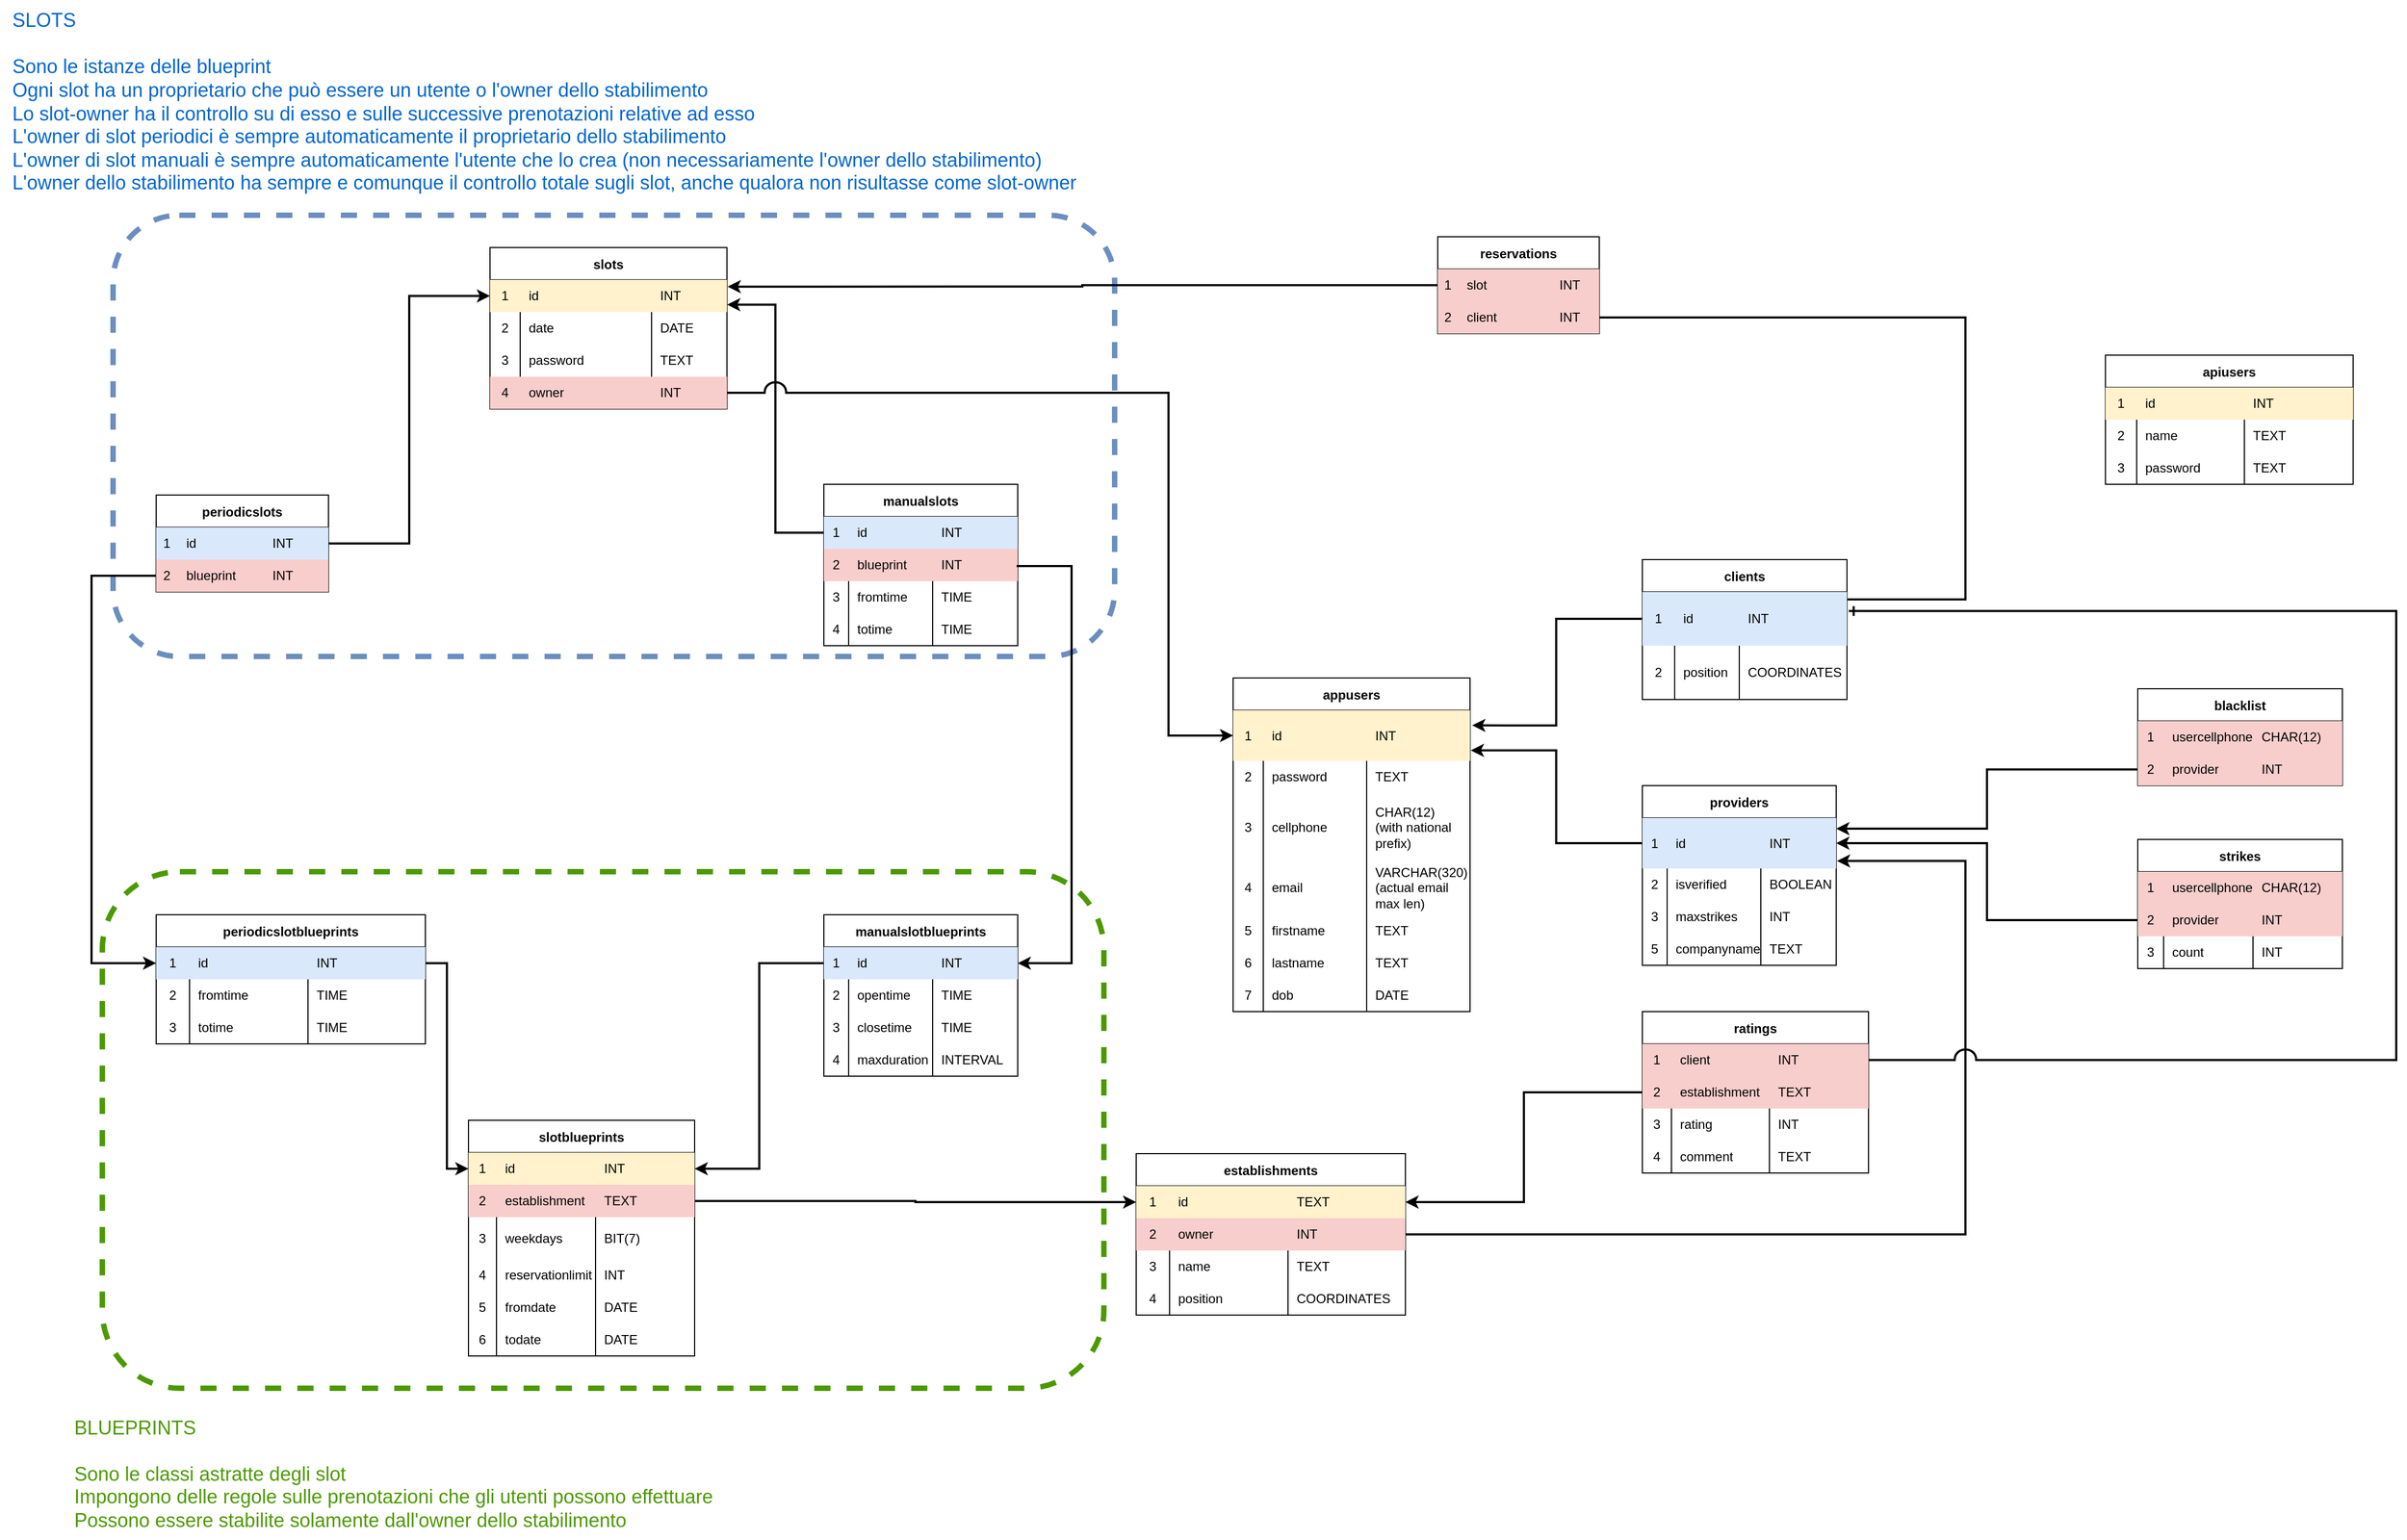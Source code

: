 <mxfile version="20.3.0" type="device"><diagram id="V7YNaLVXZX0E7M9pfvJb" name="Page-1"><mxGraphModel dx="3342" dy="904" grid="1" gridSize="10" guides="1" tooltips="1" connect="1" arrows="1" fold="1" page="1" pageScale="1" pageWidth="1920" pageHeight="1200" math="0" shadow="0"><root><mxCell id="0"/><mxCell id="1" parent="0"/><mxCell id="qhht3G7f0NVqctyaE6ld-3" value="" style="rounded=1;whiteSpace=wrap;html=1;fillColor=none;strokeWidth=5;strokeColor=#6c8ebf;dashed=1;" parent="1" vertex="1"><mxGeometry x="-860" y="500" width="930" height="410" as="geometry"/></mxCell><mxCell id="qhht3G7f0NVqctyaE6ld-1" value="" style="rounded=1;whiteSpace=wrap;html=1;fillColor=none;strokeWidth=5;strokeColor=#4D9900;dashed=1;" parent="1" vertex="1"><mxGeometry x="-870" y="1110" width="930" height="480" as="geometry"/></mxCell><mxCell id="8pD6Wk_mIGENr8utbb31-26" value="periodicslots" style="shape=table;startSize=30;container=1;collapsible=0;childLayout=tableLayout;fixedRows=1;rowLines=0;fontStyle=1;" parent="1" vertex="1"><mxGeometry x="-820" y="760" width="160" height="90" as="geometry"/></mxCell><mxCell id="8pD6Wk_mIGENr8utbb31-27" value="" style="shape=tableRow;horizontal=0;startSize=0;swimlaneHead=0;swimlaneBody=0;top=0;left=0;bottom=0;right=0;collapsible=0;dropTarget=0;fillColor=#dae8fc;points=[[0,0.5],[1,0.5]];portConstraint=eastwest;strokeColor=#6c8ebf;" parent="8pD6Wk_mIGENr8utbb31-26" vertex="1"><mxGeometry y="30" width="160" height="30" as="geometry"/></mxCell><mxCell id="8pD6Wk_mIGENr8utbb31-28" value="1" style="shape=partialRectangle;html=1;whiteSpace=wrap;connectable=0;fillColor=none;top=0;left=0;bottom=0;right=0;overflow=hidden;pointerEvents=1;" parent="8pD6Wk_mIGENr8utbb31-27" vertex="1"><mxGeometry width="20" height="30" as="geometry"><mxRectangle width="20" height="30" as="alternateBounds"/></mxGeometry></mxCell><mxCell id="8pD6Wk_mIGENr8utbb31-29" value="id" style="shape=partialRectangle;html=1;whiteSpace=wrap;connectable=0;fillColor=none;top=0;left=0;bottom=0;right=0;align=left;spacingLeft=6;overflow=hidden;" parent="8pD6Wk_mIGENr8utbb31-27" vertex="1"><mxGeometry x="20" width="80" height="30" as="geometry"><mxRectangle width="80" height="30" as="alternateBounds"/></mxGeometry></mxCell><mxCell id="4Q81coUhQL1tjmg0-zpq-62" value="INT" style="shape=partialRectangle;html=1;whiteSpace=wrap;connectable=0;fillColor=none;top=0;left=0;bottom=0;right=0;align=left;spacingLeft=6;overflow=hidden;" parent="8pD6Wk_mIGENr8utbb31-27" vertex="1"><mxGeometry x="100" width="60" height="30" as="geometry"><mxRectangle width="60" height="30" as="alternateBounds"/></mxGeometry></mxCell><mxCell id="8pD6Wk_mIGENr8utbb31-30" value="" style="shape=tableRow;horizontal=0;startSize=0;swimlaneHead=0;swimlaneBody=0;top=0;left=0;bottom=0;right=0;collapsible=0;dropTarget=0;fillColor=#f8cecc;points=[[0,0.5],[1,0.5]];portConstraint=eastwest;strokeColor=#b85450;" parent="8pD6Wk_mIGENr8utbb31-26" vertex="1"><mxGeometry y="60" width="160" height="30" as="geometry"/></mxCell><mxCell id="8pD6Wk_mIGENr8utbb31-31" value="2" style="shape=partialRectangle;html=1;whiteSpace=wrap;connectable=0;fillColor=none;top=0;left=0;bottom=0;right=0;overflow=hidden;" parent="8pD6Wk_mIGENr8utbb31-30" vertex="1"><mxGeometry width="20" height="30" as="geometry"><mxRectangle width="20" height="30" as="alternateBounds"/></mxGeometry></mxCell><mxCell id="8pD6Wk_mIGENr8utbb31-32" value="blueprint" style="shape=partialRectangle;html=1;whiteSpace=wrap;connectable=0;fillColor=none;top=0;left=0;bottom=0;right=0;align=left;spacingLeft=6;overflow=hidden;" parent="8pD6Wk_mIGENr8utbb31-30" vertex="1"><mxGeometry x="20" width="80" height="30" as="geometry"><mxRectangle width="80" height="30" as="alternateBounds"/></mxGeometry></mxCell><mxCell id="4Q81coUhQL1tjmg0-zpq-63" value="INT" style="shape=partialRectangle;html=1;whiteSpace=wrap;connectable=0;fillColor=none;top=0;left=0;bottom=0;right=0;align=left;spacingLeft=6;overflow=hidden;" parent="8pD6Wk_mIGENr8utbb31-30" vertex="1"><mxGeometry x="100" width="60" height="30" as="geometry"><mxRectangle width="60" height="30" as="alternateBounds"/></mxGeometry></mxCell><mxCell id="8pD6Wk_mIGENr8utbb31-36" value="manualslots" style="shape=table;startSize=30;container=1;collapsible=0;childLayout=tableLayout;fixedRows=1;rowLines=0;fontStyle=1;" parent="1" vertex="1"><mxGeometry x="-200" y="750" width="180" height="150" as="geometry"/></mxCell><mxCell id="8pD6Wk_mIGENr8utbb31-37" value="" style="shape=tableRow;horizontal=0;startSize=0;swimlaneHead=0;swimlaneBody=0;top=0;left=0;bottom=0;right=0;collapsible=0;dropTarget=0;fillColor=#dae8fc;points=[[0,0.5],[1,0.5]];portConstraint=eastwest;strokeColor=#6c8ebf;" parent="8pD6Wk_mIGENr8utbb31-36" vertex="1"><mxGeometry y="30" width="180" height="30" as="geometry"/></mxCell><mxCell id="8pD6Wk_mIGENr8utbb31-38" value="1" style="shape=partialRectangle;html=1;whiteSpace=wrap;connectable=0;fillColor=none;top=0;left=0;bottom=0;right=0;overflow=hidden;pointerEvents=1;" parent="8pD6Wk_mIGENr8utbb31-37" vertex="1"><mxGeometry width="23" height="30" as="geometry"><mxRectangle width="23" height="30" as="alternateBounds"/></mxGeometry></mxCell><mxCell id="8pD6Wk_mIGENr8utbb31-39" value="id" style="shape=partialRectangle;html=1;whiteSpace=wrap;connectable=0;fillColor=none;top=0;left=0;bottom=0;right=0;align=left;spacingLeft=6;overflow=hidden;" parent="8pD6Wk_mIGENr8utbb31-37" vertex="1"><mxGeometry x="23" width="78" height="30" as="geometry"><mxRectangle width="78" height="30" as="alternateBounds"/></mxGeometry></mxCell><mxCell id="4Q81coUhQL1tjmg0-zpq-68" value="INT" style="shape=partialRectangle;html=1;whiteSpace=wrap;connectable=0;fillColor=none;top=0;left=0;bottom=0;right=0;align=left;spacingLeft=6;overflow=hidden;" parent="8pD6Wk_mIGENr8utbb31-37" vertex="1"><mxGeometry x="101" width="79" height="30" as="geometry"><mxRectangle width="79" height="30" as="alternateBounds"/></mxGeometry></mxCell><mxCell id="8pD6Wk_mIGENr8utbb31-46" style="shape=tableRow;horizontal=0;startSize=0;swimlaneHead=0;swimlaneBody=0;top=0;left=0;bottom=0;right=0;collapsible=0;dropTarget=0;fillColor=#f8cecc;points=[[0,0.5],[1,0.5]];portConstraint=eastwest;strokeColor=#b85450;" parent="8pD6Wk_mIGENr8utbb31-36" vertex="1"><mxGeometry y="60" width="180" height="30" as="geometry"/></mxCell><mxCell id="8pD6Wk_mIGENr8utbb31-47" value="2" style="shape=partialRectangle;html=1;whiteSpace=wrap;connectable=0;fillColor=none;top=0;left=0;bottom=0;right=0;overflow=hidden;pointerEvents=1;" parent="8pD6Wk_mIGENr8utbb31-46" vertex="1"><mxGeometry width="23" height="30" as="geometry"><mxRectangle width="23" height="30" as="alternateBounds"/></mxGeometry></mxCell><mxCell id="8pD6Wk_mIGENr8utbb31-48" value="blueprint" style="shape=partialRectangle;html=1;whiteSpace=wrap;connectable=0;fillColor=none;top=0;left=0;bottom=0;right=0;align=left;spacingLeft=6;overflow=hidden;" parent="8pD6Wk_mIGENr8utbb31-46" vertex="1"><mxGeometry x="23" width="78" height="30" as="geometry"><mxRectangle width="78" height="30" as="alternateBounds"/></mxGeometry></mxCell><mxCell id="4Q81coUhQL1tjmg0-zpq-69" value="INT" style="shape=partialRectangle;html=1;whiteSpace=wrap;connectable=0;fillColor=none;top=0;left=0;bottom=0;right=0;align=left;spacingLeft=6;overflow=hidden;" parent="8pD6Wk_mIGENr8utbb31-46" vertex="1"><mxGeometry x="101" width="79" height="30" as="geometry"><mxRectangle width="79" height="30" as="alternateBounds"/></mxGeometry></mxCell><mxCell id="8pD6Wk_mIGENr8utbb31-40" value="" style="shape=tableRow;horizontal=0;startSize=0;swimlaneHead=0;swimlaneBody=0;top=0;left=0;bottom=0;right=0;collapsible=0;dropTarget=0;fillColor=none;points=[[0,0.5],[1,0.5]];portConstraint=eastwest;" parent="8pD6Wk_mIGENr8utbb31-36" vertex="1"><mxGeometry y="90" width="180" height="30" as="geometry"/></mxCell><mxCell id="8pD6Wk_mIGENr8utbb31-41" value="3" style="shape=partialRectangle;html=1;whiteSpace=wrap;connectable=0;fillColor=none;top=0;left=0;bottom=0;right=0;overflow=hidden;" parent="8pD6Wk_mIGENr8utbb31-40" vertex="1"><mxGeometry width="23" height="30" as="geometry"><mxRectangle width="23" height="30" as="alternateBounds"/></mxGeometry></mxCell><mxCell id="8pD6Wk_mIGENr8utbb31-42" value="fromtime" style="shape=partialRectangle;html=1;whiteSpace=wrap;connectable=0;fillColor=none;top=0;left=0;bottom=0;right=0;align=left;spacingLeft=6;overflow=hidden;" parent="8pD6Wk_mIGENr8utbb31-40" vertex="1"><mxGeometry x="23" width="78" height="30" as="geometry"><mxRectangle width="78" height="30" as="alternateBounds"/></mxGeometry></mxCell><mxCell id="4Q81coUhQL1tjmg0-zpq-70" value="TIME" style="shape=partialRectangle;html=1;whiteSpace=wrap;connectable=0;fillColor=none;top=0;left=0;bottom=0;right=0;align=left;spacingLeft=6;overflow=hidden;" parent="8pD6Wk_mIGENr8utbb31-40" vertex="1"><mxGeometry x="101" width="79" height="30" as="geometry"><mxRectangle width="79" height="30" as="alternateBounds"/></mxGeometry></mxCell><mxCell id="8pD6Wk_mIGENr8utbb31-43" value="" style="shape=tableRow;horizontal=0;startSize=0;swimlaneHead=0;swimlaneBody=0;top=0;left=0;bottom=0;right=0;collapsible=0;dropTarget=0;fillColor=none;points=[[0,0.5],[1,0.5]];portConstraint=eastwest;" parent="8pD6Wk_mIGENr8utbb31-36" vertex="1"><mxGeometry y="120" width="180" height="30" as="geometry"/></mxCell><mxCell id="8pD6Wk_mIGENr8utbb31-44" value="4" style="shape=partialRectangle;html=1;whiteSpace=wrap;connectable=0;fillColor=none;top=0;left=0;bottom=0;right=0;overflow=hidden;" parent="8pD6Wk_mIGENr8utbb31-43" vertex="1"><mxGeometry width="23" height="30" as="geometry"><mxRectangle width="23" height="30" as="alternateBounds"/></mxGeometry></mxCell><mxCell id="8pD6Wk_mIGENr8utbb31-45" value="totime" style="shape=partialRectangle;html=1;whiteSpace=wrap;connectable=0;fillColor=none;top=0;left=0;bottom=0;right=0;align=left;spacingLeft=6;overflow=hidden;" parent="8pD6Wk_mIGENr8utbb31-43" vertex="1"><mxGeometry x="23" width="78" height="30" as="geometry"><mxRectangle width="78" height="30" as="alternateBounds"/></mxGeometry></mxCell><mxCell id="4Q81coUhQL1tjmg0-zpq-71" value="TIME" style="shape=partialRectangle;html=1;whiteSpace=wrap;connectable=0;fillColor=none;top=0;left=0;bottom=0;right=0;align=left;spacingLeft=6;overflow=hidden;" parent="8pD6Wk_mIGENr8utbb31-43" vertex="1"><mxGeometry x="101" width="79" height="30" as="geometry"><mxRectangle width="79" height="30" as="alternateBounds"/></mxGeometry></mxCell><mxCell id="8pD6Wk_mIGENr8utbb31-49" value="apiusers" style="shape=table;startSize=30;container=1;collapsible=0;childLayout=tableLayout;fixedRows=1;rowLines=0;fontStyle=1;" parent="1" vertex="1"><mxGeometry x="990" y="630" width="230" height="120" as="geometry"/></mxCell><mxCell id="8pD6Wk_mIGENr8utbb31-50" value="" style="shape=tableRow;horizontal=0;startSize=0;swimlaneHead=0;swimlaneBody=0;top=0;left=0;bottom=0;right=0;collapsible=0;dropTarget=0;fillColor=#fff2cc;points=[[0,0.5],[1,0.5]];portConstraint=eastwest;strokeColor=#d6b656;" parent="8pD6Wk_mIGENr8utbb31-49" vertex="1"><mxGeometry y="30" width="230" height="30" as="geometry"/></mxCell><mxCell id="8pD6Wk_mIGENr8utbb31-51" value="1" style="shape=partialRectangle;html=1;whiteSpace=wrap;connectable=0;fillColor=none;top=0;left=0;bottom=0;right=0;overflow=hidden;pointerEvents=1;" parent="8pD6Wk_mIGENr8utbb31-50" vertex="1"><mxGeometry width="29" height="30" as="geometry"><mxRectangle width="29" height="30" as="alternateBounds"/></mxGeometry></mxCell><mxCell id="8pD6Wk_mIGENr8utbb31-52" value="id" style="shape=partialRectangle;html=1;whiteSpace=wrap;connectable=0;fillColor=none;top=0;left=0;bottom=0;right=0;align=left;spacingLeft=6;overflow=hidden;" parent="8pD6Wk_mIGENr8utbb31-50" vertex="1"><mxGeometry x="29" width="100" height="30" as="geometry"><mxRectangle width="100" height="30" as="alternateBounds"/></mxGeometry></mxCell><mxCell id="4Q81coUhQL1tjmg0-zpq-112" value="INT" style="shape=partialRectangle;html=1;whiteSpace=wrap;connectable=0;fillColor=none;top=0;left=0;bottom=0;right=0;align=left;spacingLeft=6;overflow=hidden;" parent="8pD6Wk_mIGENr8utbb31-50" vertex="1"><mxGeometry x="129" width="101" height="30" as="geometry"><mxRectangle width="101" height="30" as="alternateBounds"/></mxGeometry></mxCell><mxCell id="8pD6Wk_mIGENr8utbb31-53" style="shape=tableRow;horizontal=0;startSize=0;swimlaneHead=0;swimlaneBody=0;top=0;left=0;bottom=0;right=0;collapsible=0;dropTarget=0;fillColor=none;points=[[0,0.5],[1,0.5]];portConstraint=eastwest;" parent="8pD6Wk_mIGENr8utbb31-49" vertex="1"><mxGeometry y="60" width="230" height="30" as="geometry"/></mxCell><mxCell id="8pD6Wk_mIGENr8utbb31-54" value="2" style="shape=partialRectangle;html=1;whiteSpace=wrap;connectable=0;fillColor=none;top=0;left=0;bottom=0;right=0;overflow=hidden;pointerEvents=1;" parent="8pD6Wk_mIGENr8utbb31-53" vertex="1"><mxGeometry width="29" height="30" as="geometry"><mxRectangle width="29" height="30" as="alternateBounds"/></mxGeometry></mxCell><mxCell id="8pD6Wk_mIGENr8utbb31-55" value="name" style="shape=partialRectangle;html=1;whiteSpace=wrap;connectable=0;fillColor=none;top=0;left=0;bottom=0;right=0;align=left;spacingLeft=6;overflow=hidden;" parent="8pD6Wk_mIGENr8utbb31-53" vertex="1"><mxGeometry x="29" width="100" height="30" as="geometry"><mxRectangle width="100" height="30" as="alternateBounds"/></mxGeometry></mxCell><mxCell id="4Q81coUhQL1tjmg0-zpq-113" value="TEXT" style="shape=partialRectangle;html=1;whiteSpace=wrap;connectable=0;fillColor=none;top=0;left=0;bottom=0;right=0;align=left;spacingLeft=6;overflow=hidden;" parent="8pD6Wk_mIGENr8utbb31-53" vertex="1"><mxGeometry x="129" width="101" height="30" as="geometry"><mxRectangle width="101" height="30" as="alternateBounds"/></mxGeometry></mxCell><mxCell id="8pD6Wk_mIGENr8utbb31-131" style="shape=tableRow;horizontal=0;startSize=0;swimlaneHead=0;swimlaneBody=0;top=0;left=0;bottom=0;right=0;collapsible=0;dropTarget=0;fillColor=none;points=[[0,0.5],[1,0.5]];portConstraint=eastwest;" parent="8pD6Wk_mIGENr8utbb31-49" vertex="1"><mxGeometry y="90" width="230" height="30" as="geometry"/></mxCell><mxCell id="8pD6Wk_mIGENr8utbb31-132" value="3" style="shape=partialRectangle;html=1;whiteSpace=wrap;connectable=0;fillColor=none;top=0;left=0;bottom=0;right=0;overflow=hidden;pointerEvents=1;" parent="8pD6Wk_mIGENr8utbb31-131" vertex="1"><mxGeometry width="29" height="30" as="geometry"><mxRectangle width="29" height="30" as="alternateBounds"/></mxGeometry></mxCell><mxCell id="8pD6Wk_mIGENr8utbb31-133" value="password" style="shape=partialRectangle;html=1;whiteSpace=wrap;connectable=0;fillColor=none;top=0;left=0;bottom=0;right=0;align=left;spacingLeft=6;overflow=hidden;" parent="8pD6Wk_mIGENr8utbb31-131" vertex="1"><mxGeometry x="29" width="100" height="30" as="geometry"><mxRectangle width="100" height="30" as="alternateBounds"/></mxGeometry></mxCell><mxCell id="4Q81coUhQL1tjmg0-zpq-114" value="TEXT" style="shape=partialRectangle;html=1;whiteSpace=wrap;connectable=0;fillColor=none;top=0;left=0;bottom=0;right=0;align=left;spacingLeft=6;overflow=hidden;" parent="8pD6Wk_mIGENr8utbb31-131" vertex="1"><mxGeometry x="129" width="101" height="30" as="geometry"><mxRectangle width="101" height="30" as="alternateBounds"/></mxGeometry></mxCell><mxCell id="8pD6Wk_mIGENr8utbb31-62" value="appusers" style="shape=table;startSize=30;container=1;collapsible=0;childLayout=tableLayout;fixedRows=1;rowLines=0;fontStyle=1;" parent="1" vertex="1"><mxGeometry x="180" y="930" width="220" height="310" as="geometry"/></mxCell><mxCell id="8pD6Wk_mIGENr8utbb31-63" value="" style="shape=tableRow;horizontal=0;startSize=0;swimlaneHead=0;swimlaneBody=0;top=0;left=0;bottom=0;right=0;collapsible=0;dropTarget=0;fillColor=#fff2cc;points=[[0,0.5],[1,0.5]];portConstraint=eastwest;strokeColor=#d6b656;" parent="8pD6Wk_mIGENr8utbb31-62" vertex="1"><mxGeometry y="30" width="220" height="47" as="geometry"/></mxCell><mxCell id="8pD6Wk_mIGENr8utbb31-64" value="1" style="shape=partialRectangle;html=1;whiteSpace=wrap;connectable=0;fillColor=none;top=0;left=0;bottom=0;right=0;overflow=hidden;pointerEvents=1;" parent="8pD6Wk_mIGENr8utbb31-63" vertex="1"><mxGeometry width="28" height="47" as="geometry"><mxRectangle width="28" height="47" as="alternateBounds"/></mxGeometry></mxCell><mxCell id="8pD6Wk_mIGENr8utbb31-65" value="id" style="shape=partialRectangle;html=1;whiteSpace=wrap;connectable=0;fillColor=none;top=0;left=0;bottom=0;right=0;align=left;spacingLeft=6;overflow=hidden;" parent="8pD6Wk_mIGENr8utbb31-63" vertex="1"><mxGeometry x="28" width="96" height="47" as="geometry"><mxRectangle width="96" height="47" as="alternateBounds"/></mxGeometry></mxCell><mxCell id="4Q81coUhQL1tjmg0-zpq-92" value="INT" style="shape=partialRectangle;html=1;whiteSpace=wrap;connectable=0;fillColor=none;top=0;left=0;bottom=0;right=0;align=left;spacingLeft=6;overflow=hidden;" parent="8pD6Wk_mIGENr8utbb31-63" vertex="1"><mxGeometry x="124" width="96" height="47" as="geometry"><mxRectangle width="96" height="47" as="alternateBounds"/></mxGeometry></mxCell><mxCell id="Ywgy0vXwfy4R1oIZJeJ6-87" style="shape=tableRow;horizontal=0;startSize=0;swimlaneHead=0;swimlaneBody=0;top=0;left=0;bottom=0;right=0;collapsible=0;dropTarget=0;fillColor=none;points=[[0,0.5],[1,0.5]];portConstraint=eastwest;" parent="8pD6Wk_mIGENr8utbb31-62" vertex="1"><mxGeometry y="77" width="220" height="30" as="geometry"/></mxCell><mxCell id="Ywgy0vXwfy4R1oIZJeJ6-88" value="2" style="shape=partialRectangle;html=1;whiteSpace=wrap;connectable=0;fillColor=none;top=0;left=0;bottom=0;right=0;overflow=hidden;pointerEvents=1;" parent="Ywgy0vXwfy4R1oIZJeJ6-87" vertex="1"><mxGeometry width="28" height="30" as="geometry"><mxRectangle width="28" height="30" as="alternateBounds"/></mxGeometry></mxCell><mxCell id="Ywgy0vXwfy4R1oIZJeJ6-89" value="password" style="shape=partialRectangle;html=1;whiteSpace=wrap;connectable=0;fillColor=none;top=0;left=0;bottom=0;right=0;align=left;spacingLeft=6;overflow=hidden;" parent="Ywgy0vXwfy4R1oIZJeJ6-87" vertex="1"><mxGeometry x="28" width="96" height="30" as="geometry"><mxRectangle width="96" height="30" as="alternateBounds"/></mxGeometry></mxCell><mxCell id="4Q81coUhQL1tjmg0-zpq-93" value="TEXT" style="shape=partialRectangle;html=1;whiteSpace=wrap;connectable=0;fillColor=none;top=0;left=0;bottom=0;right=0;align=left;spacingLeft=6;overflow=hidden;" parent="Ywgy0vXwfy4R1oIZJeJ6-87" vertex="1"><mxGeometry x="124" width="96" height="30" as="geometry"><mxRectangle width="96" height="30" as="alternateBounds"/></mxGeometry></mxCell><mxCell id="Ywgy0vXwfy4R1oIZJeJ6-1" style="shape=tableRow;horizontal=0;startSize=0;swimlaneHead=0;swimlaneBody=0;top=0;left=0;bottom=0;right=0;collapsible=0;dropTarget=0;fillColor=none;points=[[0,0.5],[1,0.5]];portConstraint=eastwest;" parent="8pD6Wk_mIGENr8utbb31-62" vertex="1"><mxGeometry y="107" width="220" height="63" as="geometry"/></mxCell><mxCell id="Ywgy0vXwfy4R1oIZJeJ6-2" value="3" style="shape=partialRectangle;html=1;whiteSpace=wrap;connectable=0;fillColor=none;top=0;left=0;bottom=0;right=0;overflow=hidden;pointerEvents=1;" parent="Ywgy0vXwfy4R1oIZJeJ6-1" vertex="1"><mxGeometry width="28" height="63" as="geometry"><mxRectangle width="28" height="63" as="alternateBounds"/></mxGeometry></mxCell><mxCell id="Ywgy0vXwfy4R1oIZJeJ6-3" value="cellphone" style="shape=partialRectangle;html=1;whiteSpace=wrap;connectable=0;fillColor=none;top=0;left=0;bottom=0;right=0;align=left;spacingLeft=6;overflow=hidden;" parent="Ywgy0vXwfy4R1oIZJeJ6-1" vertex="1"><mxGeometry x="28" width="96" height="63" as="geometry"><mxRectangle width="96" height="63" as="alternateBounds"/></mxGeometry></mxCell><mxCell id="4Q81coUhQL1tjmg0-zpq-94" value="CHAR(12)&lt;br&gt;(with national prefix)" style="shape=partialRectangle;html=1;whiteSpace=wrap;connectable=0;fillColor=none;top=0;left=0;bottom=0;right=0;align=left;spacingLeft=6;overflow=hidden;" parent="Ywgy0vXwfy4R1oIZJeJ6-1" vertex="1"><mxGeometry x="124" width="96" height="63" as="geometry"><mxRectangle width="96" height="63" as="alternateBounds"/></mxGeometry></mxCell><mxCell id="Ywgy0vXwfy4R1oIZJeJ6-73" style="shape=tableRow;horizontal=0;startSize=0;swimlaneHead=0;swimlaneBody=0;top=0;left=0;bottom=0;right=0;collapsible=0;dropTarget=0;fillColor=none;points=[[0,0.5],[1,0.5]];portConstraint=eastwest;" parent="8pD6Wk_mIGENr8utbb31-62" vertex="1"><mxGeometry y="170" width="220" height="50" as="geometry"/></mxCell><mxCell id="Ywgy0vXwfy4R1oIZJeJ6-74" value="4" style="shape=partialRectangle;html=1;whiteSpace=wrap;connectable=0;fillColor=none;top=0;left=0;bottom=0;right=0;overflow=hidden;pointerEvents=1;" parent="Ywgy0vXwfy4R1oIZJeJ6-73" vertex="1"><mxGeometry width="28" height="50" as="geometry"><mxRectangle width="28" height="50" as="alternateBounds"/></mxGeometry></mxCell><mxCell id="Ywgy0vXwfy4R1oIZJeJ6-75" value="email" style="shape=partialRectangle;html=1;whiteSpace=wrap;connectable=0;fillColor=none;top=0;left=0;bottom=0;right=0;align=left;spacingLeft=6;overflow=hidden;" parent="Ywgy0vXwfy4R1oIZJeJ6-73" vertex="1"><mxGeometry x="28" width="96" height="50" as="geometry"><mxRectangle width="96" height="50" as="alternateBounds"/></mxGeometry></mxCell><mxCell id="4Q81coUhQL1tjmg0-zpq-95" value="VARCHAR(320)&lt;br&gt;(actual email max len)" style="shape=partialRectangle;html=1;whiteSpace=wrap;connectable=0;fillColor=none;top=0;left=0;bottom=0;right=0;align=left;spacingLeft=6;overflow=hidden;" parent="Ywgy0vXwfy4R1oIZJeJ6-73" vertex="1"><mxGeometry x="124" width="96" height="50" as="geometry"><mxRectangle width="96" height="50" as="alternateBounds"/></mxGeometry></mxCell><mxCell id="8pD6Wk_mIGENr8utbb31-69" style="shape=tableRow;horizontal=0;startSize=0;swimlaneHead=0;swimlaneBody=0;top=0;left=0;bottom=0;right=0;collapsible=0;dropTarget=0;fillColor=none;points=[[0,0.5],[1,0.5]];portConstraint=eastwest;" parent="8pD6Wk_mIGENr8utbb31-62" vertex="1"><mxGeometry y="220" width="220" height="30" as="geometry"/></mxCell><mxCell id="8pD6Wk_mIGENr8utbb31-70" value="5" style="shape=partialRectangle;html=1;whiteSpace=wrap;connectable=0;fillColor=none;top=0;left=0;bottom=0;right=0;overflow=hidden;pointerEvents=1;" parent="8pD6Wk_mIGENr8utbb31-69" vertex="1"><mxGeometry width="28" height="30" as="geometry"><mxRectangle width="28" height="30" as="alternateBounds"/></mxGeometry></mxCell><mxCell id="8pD6Wk_mIGENr8utbb31-71" value="firstname" style="shape=partialRectangle;html=1;whiteSpace=wrap;connectable=0;fillColor=none;top=0;left=0;bottom=0;right=0;align=left;spacingLeft=6;overflow=hidden;" parent="8pD6Wk_mIGENr8utbb31-69" vertex="1"><mxGeometry x="28" width="96" height="30" as="geometry"><mxRectangle width="96" height="30" as="alternateBounds"/></mxGeometry></mxCell><mxCell id="4Q81coUhQL1tjmg0-zpq-96" value="TEXT" style="shape=partialRectangle;html=1;whiteSpace=wrap;connectable=0;fillColor=none;top=0;left=0;bottom=0;right=0;align=left;spacingLeft=6;overflow=hidden;" parent="8pD6Wk_mIGENr8utbb31-69" vertex="1"><mxGeometry x="124" width="96" height="30" as="geometry"><mxRectangle width="96" height="30" as="alternateBounds"/></mxGeometry></mxCell><mxCell id="8pD6Wk_mIGENr8utbb31-72" style="shape=tableRow;horizontal=0;startSize=0;swimlaneHead=0;swimlaneBody=0;top=0;left=0;bottom=0;right=0;collapsible=0;dropTarget=0;fillColor=none;points=[[0,0.5],[1,0.5]];portConstraint=eastwest;" parent="8pD6Wk_mIGENr8utbb31-62" vertex="1"><mxGeometry y="250" width="220" height="30" as="geometry"/></mxCell><mxCell id="8pD6Wk_mIGENr8utbb31-73" value="6" style="shape=partialRectangle;html=1;whiteSpace=wrap;connectable=0;fillColor=none;top=0;left=0;bottom=0;right=0;overflow=hidden;pointerEvents=1;" parent="8pD6Wk_mIGENr8utbb31-72" vertex="1"><mxGeometry width="28" height="30" as="geometry"><mxRectangle width="28" height="30" as="alternateBounds"/></mxGeometry></mxCell><mxCell id="8pD6Wk_mIGENr8utbb31-74" value="lastname" style="shape=partialRectangle;html=1;whiteSpace=wrap;connectable=0;fillColor=none;top=0;left=0;bottom=0;right=0;align=left;spacingLeft=6;overflow=hidden;" parent="8pD6Wk_mIGENr8utbb31-72" vertex="1"><mxGeometry x="28" width="96" height="30" as="geometry"><mxRectangle width="96" height="30" as="alternateBounds"/></mxGeometry></mxCell><mxCell id="4Q81coUhQL1tjmg0-zpq-97" value="TEXT" style="shape=partialRectangle;html=1;whiteSpace=wrap;connectable=0;fillColor=none;top=0;left=0;bottom=0;right=0;align=left;spacingLeft=6;overflow=hidden;" parent="8pD6Wk_mIGENr8utbb31-72" vertex="1"><mxGeometry x="124" width="96" height="30" as="geometry"><mxRectangle width="96" height="30" as="alternateBounds"/></mxGeometry></mxCell><mxCell id="8pD6Wk_mIGENr8utbb31-75" style="shape=tableRow;horizontal=0;startSize=0;swimlaneHead=0;swimlaneBody=0;top=0;left=0;bottom=0;right=0;collapsible=0;dropTarget=0;fillColor=none;points=[[0,0.5],[1,0.5]];portConstraint=eastwest;" parent="8pD6Wk_mIGENr8utbb31-62" vertex="1"><mxGeometry y="280" width="220" height="30" as="geometry"/></mxCell><mxCell id="8pD6Wk_mIGENr8utbb31-76" value="7" style="shape=partialRectangle;html=1;whiteSpace=wrap;connectable=0;fillColor=none;top=0;left=0;bottom=0;right=0;overflow=hidden;pointerEvents=1;" parent="8pD6Wk_mIGENr8utbb31-75" vertex="1"><mxGeometry width="28" height="30" as="geometry"><mxRectangle width="28" height="30" as="alternateBounds"/></mxGeometry></mxCell><mxCell id="8pD6Wk_mIGENr8utbb31-77" value="dob" style="shape=partialRectangle;html=1;whiteSpace=wrap;connectable=0;fillColor=none;top=0;left=0;bottom=0;right=0;align=left;spacingLeft=6;overflow=hidden;" parent="8pD6Wk_mIGENr8utbb31-75" vertex="1"><mxGeometry x="28" width="96" height="30" as="geometry"><mxRectangle width="96" height="30" as="alternateBounds"/></mxGeometry></mxCell><mxCell id="4Q81coUhQL1tjmg0-zpq-98" value="DATE" style="shape=partialRectangle;html=1;whiteSpace=wrap;connectable=0;fillColor=none;top=0;left=0;bottom=0;right=0;align=left;spacingLeft=6;overflow=hidden;" parent="8pD6Wk_mIGENr8utbb31-75" vertex="1"><mxGeometry x="124" width="96" height="30" as="geometry"><mxRectangle width="96" height="30" as="alternateBounds"/></mxGeometry></mxCell><mxCell id="8pD6Wk_mIGENr8utbb31-84" value="slots" style="shape=table;startSize=30;container=1;collapsible=0;childLayout=tableLayout;fixedRows=1;rowLines=0;fontStyle=1;" parent="1" vertex="1"><mxGeometry x="-510" y="530" width="220" height="150" as="geometry"/></mxCell><mxCell id="8pD6Wk_mIGENr8utbb31-85" value="" style="shape=tableRow;horizontal=0;startSize=0;swimlaneHead=0;swimlaneBody=0;top=0;left=0;bottom=0;right=0;collapsible=0;dropTarget=0;fillColor=#fff2cc;points=[[0,0.5],[1,0.5]];portConstraint=eastwest;strokeColor=#d6b656;" parent="8pD6Wk_mIGENr8utbb31-84" vertex="1"><mxGeometry y="30" width="220" height="30" as="geometry"/></mxCell><mxCell id="8pD6Wk_mIGENr8utbb31-86" value="1" style="shape=partialRectangle;html=1;whiteSpace=wrap;connectable=0;fillColor=none;top=0;left=0;bottom=0;right=0;overflow=hidden;pointerEvents=1;" parent="8pD6Wk_mIGENr8utbb31-85" vertex="1"><mxGeometry width="28" height="30" as="geometry"><mxRectangle width="28" height="30" as="alternateBounds"/></mxGeometry></mxCell><mxCell id="8pD6Wk_mIGENr8utbb31-87" value="id" style="shape=partialRectangle;html=1;whiteSpace=wrap;connectable=0;fillColor=none;top=0;left=0;bottom=0;right=0;align=left;spacingLeft=6;overflow=hidden;" parent="8pD6Wk_mIGENr8utbb31-85" vertex="1"><mxGeometry x="28" width="122" height="30" as="geometry"><mxRectangle width="122" height="30" as="alternateBounds"/></mxGeometry></mxCell><mxCell id="4Q81coUhQL1tjmg0-zpq-64" value="INT" style="shape=partialRectangle;html=1;whiteSpace=wrap;connectable=0;fillColor=none;top=0;left=0;bottom=0;right=0;align=left;spacingLeft=6;overflow=hidden;" parent="8pD6Wk_mIGENr8utbb31-85" vertex="1"><mxGeometry x="150" width="70" height="30" as="geometry"><mxRectangle width="70" height="30" as="alternateBounds"/></mxGeometry></mxCell><mxCell id="8pD6Wk_mIGENr8utbb31-204" style="shape=tableRow;horizontal=0;startSize=0;swimlaneHead=0;swimlaneBody=0;top=0;left=0;bottom=0;right=0;collapsible=0;dropTarget=0;fillColor=none;points=[[0,0.5],[1,0.5]];portConstraint=eastwest;strokeColor=#d6b656;" parent="8pD6Wk_mIGENr8utbb31-84" vertex="1"><mxGeometry y="60" width="220" height="30" as="geometry"/></mxCell><mxCell id="8pD6Wk_mIGENr8utbb31-205" value="2" style="shape=partialRectangle;html=1;whiteSpace=wrap;connectable=0;fillColor=none;top=0;left=0;bottom=0;right=0;overflow=hidden;pointerEvents=1;" parent="8pD6Wk_mIGENr8utbb31-204" vertex="1"><mxGeometry width="28" height="30" as="geometry"><mxRectangle width="28" height="30" as="alternateBounds"/></mxGeometry></mxCell><mxCell id="8pD6Wk_mIGENr8utbb31-206" value="date" style="shape=partialRectangle;html=1;whiteSpace=wrap;connectable=0;fillColor=none;top=0;left=0;bottom=0;right=0;align=left;spacingLeft=6;overflow=hidden;" parent="8pD6Wk_mIGENr8utbb31-204" vertex="1"><mxGeometry x="28" width="122" height="30" as="geometry"><mxRectangle width="122" height="30" as="alternateBounds"/></mxGeometry></mxCell><mxCell id="4Q81coUhQL1tjmg0-zpq-65" value="DATE" style="shape=partialRectangle;html=1;whiteSpace=wrap;connectable=0;fillColor=none;top=0;left=0;bottom=0;right=0;align=left;spacingLeft=6;overflow=hidden;" parent="8pD6Wk_mIGENr8utbb31-204" vertex="1"><mxGeometry x="150" width="70" height="30" as="geometry"><mxRectangle width="70" height="30" as="alternateBounds"/></mxGeometry></mxCell><mxCell id="8pD6Wk_mIGENr8utbb31-230" style="shape=tableRow;horizontal=0;startSize=0;swimlaneHead=0;swimlaneBody=0;top=0;left=0;bottom=0;right=0;collapsible=0;dropTarget=0;fillColor=none;points=[[0,0.5],[1,0.5]];portConstraint=eastwest;strokeColor=#d6b656;" parent="8pD6Wk_mIGENr8utbb31-84" vertex="1"><mxGeometry y="90" width="220" height="30" as="geometry"/></mxCell><mxCell id="8pD6Wk_mIGENr8utbb31-231" value="3" style="shape=partialRectangle;html=1;whiteSpace=wrap;connectable=0;fillColor=none;top=0;left=0;bottom=0;right=0;overflow=hidden;pointerEvents=1;" parent="8pD6Wk_mIGENr8utbb31-230" vertex="1"><mxGeometry width="28" height="30" as="geometry"><mxRectangle width="28" height="30" as="alternateBounds"/></mxGeometry></mxCell><mxCell id="8pD6Wk_mIGENr8utbb31-232" value="password" style="shape=partialRectangle;html=1;whiteSpace=wrap;connectable=0;fillColor=none;top=0;left=0;bottom=0;right=0;align=left;spacingLeft=6;overflow=hidden;" parent="8pD6Wk_mIGENr8utbb31-230" vertex="1"><mxGeometry x="28" width="122" height="30" as="geometry"><mxRectangle width="122" height="30" as="alternateBounds"/></mxGeometry></mxCell><mxCell id="4Q81coUhQL1tjmg0-zpq-66" value="TEXT" style="shape=partialRectangle;html=1;whiteSpace=wrap;connectable=0;fillColor=none;top=0;left=0;bottom=0;right=0;align=left;spacingLeft=6;overflow=hidden;" parent="8pD6Wk_mIGENr8utbb31-230" vertex="1"><mxGeometry x="150" width="70" height="30" as="geometry"><mxRectangle width="70" height="30" as="alternateBounds"/></mxGeometry></mxCell><mxCell id="8pD6Wk_mIGENr8utbb31-226" style="shape=tableRow;horizontal=0;startSize=0;swimlaneHead=0;swimlaneBody=0;top=0;left=0;bottom=0;right=0;collapsible=0;dropTarget=0;fillColor=#f8cecc;points=[[0,0.5],[1,0.5]];portConstraint=eastwest;strokeColor=#b85450;" parent="8pD6Wk_mIGENr8utbb31-84" vertex="1"><mxGeometry y="120" width="220" height="30" as="geometry"/></mxCell><mxCell id="8pD6Wk_mIGENr8utbb31-227" value="4" style="shape=partialRectangle;html=1;whiteSpace=wrap;connectable=0;fillColor=none;top=0;left=0;bottom=0;right=0;overflow=hidden;pointerEvents=1;" parent="8pD6Wk_mIGENr8utbb31-226" vertex="1"><mxGeometry width="28" height="30" as="geometry"><mxRectangle width="28" height="30" as="alternateBounds"/></mxGeometry></mxCell><mxCell id="8pD6Wk_mIGENr8utbb31-228" value="owner" style="shape=partialRectangle;html=1;whiteSpace=wrap;connectable=0;fillColor=none;top=0;left=0;bottom=0;right=0;align=left;spacingLeft=6;overflow=hidden;" parent="8pD6Wk_mIGENr8utbb31-226" vertex="1"><mxGeometry x="28" width="122" height="30" as="geometry"><mxRectangle width="122" height="30" as="alternateBounds"/></mxGeometry></mxCell><mxCell id="4Q81coUhQL1tjmg0-zpq-67" value="INT" style="shape=partialRectangle;html=1;whiteSpace=wrap;connectable=0;fillColor=none;top=0;left=0;bottom=0;right=0;align=left;spacingLeft=6;overflow=hidden;" parent="8pD6Wk_mIGENr8utbb31-226" vertex="1"><mxGeometry x="150" width="70" height="30" as="geometry"><mxRectangle width="70" height="30" as="alternateBounds"/></mxGeometry></mxCell><mxCell id="8pD6Wk_mIGENr8utbb31-94" value="reservations" style="shape=table;startSize=30;container=1;collapsible=0;childLayout=tableLayout;fixedRows=1;rowLines=0;fontStyle=1;" parent="1" vertex="1"><mxGeometry x="370" y="520" width="150" height="90" as="geometry"/></mxCell><mxCell id="8pD6Wk_mIGENr8utbb31-101" style="shape=tableRow;horizontal=0;startSize=0;swimlaneHead=0;swimlaneBody=0;top=0;left=0;bottom=0;right=0;collapsible=0;dropTarget=0;fillColor=#f8cecc;points=[[0,0.5],[1,0.5]];portConstraint=eastwest;strokeColor=#b85450;" parent="8pD6Wk_mIGENr8utbb31-94" vertex="1"><mxGeometry y="30" width="150" height="30" as="geometry"/></mxCell><mxCell id="8pD6Wk_mIGENr8utbb31-102" value="1" style="shape=partialRectangle;html=1;whiteSpace=wrap;connectable=0;fillColor=none;top=0;left=0;bottom=0;right=0;overflow=hidden;pointerEvents=1;" parent="8pD6Wk_mIGENr8utbb31-101" vertex="1"><mxGeometry width="19" height="30" as="geometry"><mxRectangle width="19" height="30" as="alternateBounds"/></mxGeometry></mxCell><mxCell id="8pD6Wk_mIGENr8utbb31-103" value="slot" style="shape=partialRectangle;html=1;whiteSpace=wrap;connectable=0;fillColor=none;top=0;left=0;bottom=0;right=0;align=left;spacingLeft=6;overflow=hidden;" parent="8pD6Wk_mIGENr8utbb31-101" vertex="1"><mxGeometry x="19" width="86" height="30" as="geometry"><mxRectangle width="86" height="30" as="alternateBounds"/></mxGeometry></mxCell><mxCell id="4Q81coUhQL1tjmg0-zpq-89" value="INT" style="shape=partialRectangle;html=1;whiteSpace=wrap;connectable=0;fillColor=none;top=0;left=0;bottom=0;right=0;align=left;spacingLeft=6;overflow=hidden;" parent="8pD6Wk_mIGENr8utbb31-101" vertex="1"><mxGeometry x="105" width="45" height="30" as="geometry"><mxRectangle width="45" height="30" as="alternateBounds"/></mxGeometry></mxCell><mxCell id="8pD6Wk_mIGENr8utbb31-98" style="shape=tableRow;horizontal=0;startSize=0;swimlaneHead=0;swimlaneBody=0;top=0;left=0;bottom=0;right=0;collapsible=0;dropTarget=0;fillColor=#f8cecc;points=[[0,0.5],[1,0.5]];portConstraint=eastwest;strokeColor=#b85450;" parent="8pD6Wk_mIGENr8utbb31-94" vertex="1"><mxGeometry y="60" width="150" height="30" as="geometry"/></mxCell><mxCell id="8pD6Wk_mIGENr8utbb31-99" value="2" style="shape=partialRectangle;html=1;whiteSpace=wrap;connectable=0;fillColor=none;top=0;left=0;bottom=0;right=0;overflow=hidden;pointerEvents=1;" parent="8pD6Wk_mIGENr8utbb31-98" vertex="1"><mxGeometry width="19" height="30" as="geometry"><mxRectangle width="19" height="30" as="alternateBounds"/></mxGeometry></mxCell><mxCell id="8pD6Wk_mIGENr8utbb31-100" value="client" style="shape=partialRectangle;html=1;whiteSpace=wrap;connectable=0;fillColor=none;top=0;left=0;bottom=0;right=0;align=left;spacingLeft=6;overflow=hidden;" parent="8pD6Wk_mIGENr8utbb31-98" vertex="1"><mxGeometry x="19" width="86" height="30" as="geometry"><mxRectangle width="86" height="30" as="alternateBounds"/></mxGeometry></mxCell><mxCell id="4Q81coUhQL1tjmg0-zpq-90" value="INT" style="shape=partialRectangle;html=1;whiteSpace=wrap;connectable=0;fillColor=none;top=0;left=0;bottom=0;right=0;align=left;spacingLeft=6;overflow=hidden;" parent="8pD6Wk_mIGENr8utbb31-98" vertex="1"><mxGeometry x="105" width="45" height="30" as="geometry"><mxRectangle width="45" height="30" as="alternateBounds"/></mxGeometry></mxCell><mxCell id="8pD6Wk_mIGENr8utbb31-105" style="edgeStyle=orthogonalEdgeStyle;rounded=0;orthogonalLoop=1;jettySize=auto;html=1;exitX=1;exitY=0.5;exitDx=0;exitDy=0;strokeWidth=2;fillColor=#f8cecc;strokeColor=default;entryX=1.005;entryY=0.131;entryDx=0;entryDy=0;entryPerimeter=0;" parent="1" source="8pD6Wk_mIGENr8utbb31-98" target="Ywgy0vXwfy4R1oIZJeJ6-77" edge="1"><mxGeometry relative="1" as="geometry"><mxPoint x="720" y="640" as="targetPoint"/><Array as="points"><mxPoint x="860" y="595"/><mxPoint x="860" y="857"/><mxPoint x="741" y="857"/></Array></mxGeometry></mxCell><mxCell id="8pD6Wk_mIGENr8utbb31-110" value="establishments" style="shape=table;startSize=30;container=1;collapsible=0;childLayout=tableLayout;fixedRows=1;rowLines=0;fontStyle=1;" parent="1" vertex="1"><mxGeometry x="90" y="1372" width="250" height="150" as="geometry"/></mxCell><mxCell id="8pD6Wk_mIGENr8utbb31-111" value="" style="shape=tableRow;horizontal=0;startSize=0;swimlaneHead=0;swimlaneBody=0;top=0;left=0;bottom=0;right=0;collapsible=0;dropTarget=0;fillColor=#fff2cc;points=[[0,0.5],[1,0.5]];portConstraint=eastwest;strokeColor=#d6b656;" parent="8pD6Wk_mIGENr8utbb31-110" vertex="1"><mxGeometry y="30" width="250" height="30" as="geometry"/></mxCell><mxCell id="8pD6Wk_mIGENr8utbb31-112" value="1" style="shape=partialRectangle;html=1;whiteSpace=wrap;connectable=0;fillColor=none;top=0;left=0;bottom=0;right=0;overflow=hidden;pointerEvents=1;" parent="8pD6Wk_mIGENr8utbb31-111" vertex="1"><mxGeometry width="31" height="30" as="geometry"><mxRectangle width="31" height="30" as="alternateBounds"/></mxGeometry></mxCell><mxCell id="8pD6Wk_mIGENr8utbb31-113" value="id" style="shape=partialRectangle;html=1;whiteSpace=wrap;connectable=0;fillColor=none;top=0;left=0;bottom=0;right=0;align=left;spacingLeft=6;overflow=hidden;" parent="8pD6Wk_mIGENr8utbb31-111" vertex="1"><mxGeometry x="31" width="110" height="30" as="geometry"><mxRectangle width="110" height="30" as="alternateBounds"/></mxGeometry></mxCell><mxCell id="4Q81coUhQL1tjmg0-zpq-85" value="TEXT" style="shape=partialRectangle;html=1;whiteSpace=wrap;connectable=0;fillColor=none;top=0;left=0;bottom=0;right=0;align=left;spacingLeft=6;overflow=hidden;" parent="8pD6Wk_mIGENr8utbb31-111" vertex="1"><mxGeometry x="141" width="109" height="30" as="geometry"><mxRectangle width="109" height="30" as="alternateBounds"/></mxGeometry></mxCell><mxCell id="8pD6Wk_mIGENr8utbb31-120" value="" style="shape=tableRow;horizontal=0;startSize=0;swimlaneHead=0;swimlaneBody=0;top=0;left=0;bottom=0;right=0;collapsible=0;dropTarget=0;fillColor=#f8cecc;points=[[0,0.5],[1,0.5]];portConstraint=eastwest;strokeColor=#b85450;" parent="8pD6Wk_mIGENr8utbb31-110" vertex="1"><mxGeometry y="60" width="250" height="30" as="geometry"/></mxCell><mxCell id="8pD6Wk_mIGENr8utbb31-121" value="2" style="shape=partialRectangle;html=1;whiteSpace=wrap;connectable=0;fillColor=none;top=0;left=0;bottom=0;right=0;overflow=hidden;" parent="8pD6Wk_mIGENr8utbb31-120" vertex="1"><mxGeometry width="31" height="30" as="geometry"><mxRectangle width="31" height="30" as="alternateBounds"/></mxGeometry></mxCell><mxCell id="8pD6Wk_mIGENr8utbb31-122" value="owner" style="shape=partialRectangle;html=1;whiteSpace=wrap;connectable=0;fillColor=none;top=0;left=0;bottom=0;right=0;align=left;spacingLeft=6;overflow=hidden;" parent="8pD6Wk_mIGENr8utbb31-120" vertex="1"><mxGeometry x="31" width="110" height="30" as="geometry"><mxRectangle width="110" height="30" as="alternateBounds"/></mxGeometry></mxCell><mxCell id="4Q81coUhQL1tjmg0-zpq-86" value="INT" style="shape=partialRectangle;html=1;whiteSpace=wrap;connectable=0;fillColor=none;top=0;left=0;bottom=0;right=0;align=left;spacingLeft=6;overflow=hidden;" parent="8pD6Wk_mIGENr8utbb31-120" vertex="1"><mxGeometry x="141" width="109" height="30" as="geometry"><mxRectangle width="109" height="30" as="alternateBounds"/></mxGeometry></mxCell><mxCell id="8pD6Wk_mIGENr8utbb31-114" style="shape=tableRow;horizontal=0;startSize=0;swimlaneHead=0;swimlaneBody=0;top=0;left=0;bottom=0;right=0;collapsible=0;dropTarget=0;fillColor=none;points=[[0,0.5],[1,0.5]];portConstraint=eastwest;" parent="8pD6Wk_mIGENr8utbb31-110" vertex="1"><mxGeometry y="90" width="250" height="30" as="geometry"/></mxCell><mxCell id="8pD6Wk_mIGENr8utbb31-115" value="3" style="shape=partialRectangle;html=1;whiteSpace=wrap;connectable=0;fillColor=none;top=0;left=0;bottom=0;right=0;overflow=hidden;pointerEvents=1;" parent="8pD6Wk_mIGENr8utbb31-114" vertex="1"><mxGeometry width="31" height="30" as="geometry"><mxRectangle width="31" height="30" as="alternateBounds"/></mxGeometry></mxCell><mxCell id="8pD6Wk_mIGENr8utbb31-116" value="name" style="shape=partialRectangle;html=1;whiteSpace=wrap;connectable=0;fillColor=none;top=0;left=0;bottom=0;right=0;align=left;spacingLeft=6;overflow=hidden;" parent="8pD6Wk_mIGENr8utbb31-114" vertex="1"><mxGeometry x="31" width="110" height="30" as="geometry"><mxRectangle width="110" height="30" as="alternateBounds"/></mxGeometry></mxCell><mxCell id="4Q81coUhQL1tjmg0-zpq-87" value="TEXT" style="shape=partialRectangle;html=1;whiteSpace=wrap;connectable=0;fillColor=none;top=0;left=0;bottom=0;right=0;align=left;spacingLeft=6;overflow=hidden;" parent="8pD6Wk_mIGENr8utbb31-114" vertex="1"><mxGeometry x="141" width="109" height="30" as="geometry"><mxRectangle width="109" height="30" as="alternateBounds"/></mxGeometry></mxCell><mxCell id="X9fZ9hsUiTqwQp5wTVwH-5" style="shape=tableRow;horizontal=0;startSize=0;swimlaneHead=0;swimlaneBody=0;top=0;left=0;bottom=0;right=0;collapsible=0;dropTarget=0;fillColor=none;points=[[0,0.5],[1,0.5]];portConstraint=eastwest;" parent="8pD6Wk_mIGENr8utbb31-110" vertex="1"><mxGeometry y="120" width="250" height="30" as="geometry"/></mxCell><mxCell id="X9fZ9hsUiTqwQp5wTVwH-6" value="4" style="shape=partialRectangle;html=1;whiteSpace=wrap;connectable=0;fillColor=none;top=0;left=0;bottom=0;right=0;overflow=hidden;pointerEvents=1;" parent="X9fZ9hsUiTqwQp5wTVwH-5" vertex="1"><mxGeometry width="31" height="30" as="geometry"><mxRectangle width="31" height="30" as="alternateBounds"/></mxGeometry></mxCell><mxCell id="X9fZ9hsUiTqwQp5wTVwH-7" value="position" style="shape=partialRectangle;html=1;whiteSpace=wrap;connectable=0;fillColor=none;top=0;left=0;bottom=0;right=0;align=left;spacingLeft=6;overflow=hidden;" parent="X9fZ9hsUiTqwQp5wTVwH-5" vertex="1"><mxGeometry x="31" width="110" height="30" as="geometry"><mxRectangle width="110" height="30" as="alternateBounds"/></mxGeometry></mxCell><mxCell id="X9fZ9hsUiTqwQp5wTVwH-8" value="COORDINATES" style="shape=partialRectangle;html=1;whiteSpace=wrap;connectable=0;fillColor=none;top=0;left=0;bottom=0;right=0;align=left;spacingLeft=6;overflow=hidden;" parent="X9fZ9hsUiTqwQp5wTVwH-5" vertex="1"><mxGeometry x="141" width="109" height="30" as="geometry"><mxRectangle width="109" height="30" as="alternateBounds"/></mxGeometry></mxCell><mxCell id="8pD6Wk_mIGENr8utbb31-137" value="slotblueprints" style="shape=table;startSize=30;container=1;collapsible=0;childLayout=tableLayout;fixedRows=1;rowLines=0;fontStyle=1;" parent="1" vertex="1"><mxGeometry x="-530" y="1341" width="210" height="219" as="geometry"/></mxCell><mxCell id="8pD6Wk_mIGENr8utbb31-138" value="" style="shape=tableRow;horizontal=0;startSize=0;swimlaneHead=0;swimlaneBody=0;top=0;left=0;bottom=0;right=0;collapsible=0;dropTarget=0;fillColor=#fff2cc;points=[[0,0.5],[1,0.5]];portConstraint=eastwest;strokeColor=#d6b656;" parent="8pD6Wk_mIGENr8utbb31-137" vertex="1"><mxGeometry y="30" width="210" height="30" as="geometry"/></mxCell><mxCell id="8pD6Wk_mIGENr8utbb31-139" value="1" style="shape=partialRectangle;html=1;whiteSpace=wrap;connectable=0;fillColor=none;top=0;left=0;bottom=0;right=0;overflow=hidden;pointerEvents=1;" parent="8pD6Wk_mIGENr8utbb31-138" vertex="1"><mxGeometry width="26" height="30" as="geometry"><mxRectangle width="26" height="30" as="alternateBounds"/></mxGeometry></mxCell><mxCell id="8pD6Wk_mIGENr8utbb31-140" value="id" style="shape=partialRectangle;html=1;whiteSpace=wrap;connectable=0;fillColor=none;top=0;left=0;bottom=0;right=0;align=left;spacingLeft=6;overflow=hidden;" parent="8pD6Wk_mIGENr8utbb31-138" vertex="1"><mxGeometry x="26" width="92" height="30" as="geometry"><mxRectangle width="92" height="30" as="alternateBounds"/></mxGeometry></mxCell><mxCell id="4Q81coUhQL1tjmg0-zpq-79" value="INT" style="shape=partialRectangle;html=1;whiteSpace=wrap;connectable=0;fillColor=none;top=0;left=0;bottom=0;right=0;align=left;spacingLeft=6;overflow=hidden;" parent="8pD6Wk_mIGENr8utbb31-138" vertex="1"><mxGeometry x="118" width="92" height="30" as="geometry"><mxRectangle width="92" height="30" as="alternateBounds"/></mxGeometry></mxCell><mxCell id="8pD6Wk_mIGENr8utbb31-141" value="" style="shape=tableRow;horizontal=0;startSize=0;swimlaneHead=0;swimlaneBody=0;top=0;left=0;bottom=0;right=0;collapsible=0;dropTarget=0;fillColor=#f8cecc;points=[[0,0.5],[1,0.5]];portConstraint=eastwest;strokeColor=#b85450;" parent="8pD6Wk_mIGENr8utbb31-137" vertex="1"><mxGeometry y="60" width="210" height="30" as="geometry"/></mxCell><mxCell id="8pD6Wk_mIGENr8utbb31-142" value="2" style="shape=partialRectangle;html=1;whiteSpace=wrap;connectable=0;fillColor=none;top=0;left=0;bottom=0;right=0;overflow=hidden;" parent="8pD6Wk_mIGENr8utbb31-141" vertex="1"><mxGeometry width="26" height="30" as="geometry"><mxRectangle width="26" height="30" as="alternateBounds"/></mxGeometry></mxCell><mxCell id="8pD6Wk_mIGENr8utbb31-143" value="establishment" style="shape=partialRectangle;html=1;whiteSpace=wrap;connectable=0;fillColor=none;top=0;left=0;bottom=0;right=0;align=left;spacingLeft=6;overflow=hidden;" parent="8pD6Wk_mIGENr8utbb31-141" vertex="1"><mxGeometry x="26" width="92" height="30" as="geometry"><mxRectangle width="92" height="30" as="alternateBounds"/></mxGeometry></mxCell><mxCell id="4Q81coUhQL1tjmg0-zpq-80" value="TEXT" style="shape=partialRectangle;html=1;whiteSpace=wrap;connectable=0;fillColor=none;top=0;left=0;bottom=0;right=0;align=left;spacingLeft=6;overflow=hidden;" parent="8pD6Wk_mIGENr8utbb31-141" vertex="1"><mxGeometry x="118" width="92" height="30" as="geometry"><mxRectangle width="92" height="30" as="alternateBounds"/></mxGeometry></mxCell><mxCell id="8pD6Wk_mIGENr8utbb31-144" value="" style="shape=tableRow;horizontal=0;startSize=0;swimlaneHead=0;swimlaneBody=0;top=0;left=0;bottom=0;right=0;collapsible=0;dropTarget=0;fillColor=none;points=[[0,0.5],[1,0.5]];portConstraint=eastwest;" parent="8pD6Wk_mIGENr8utbb31-137" vertex="1"><mxGeometry y="90" width="210" height="39" as="geometry"/></mxCell><mxCell id="8pD6Wk_mIGENr8utbb31-145" value="3" style="shape=partialRectangle;html=1;whiteSpace=wrap;connectable=0;fillColor=none;top=0;left=0;bottom=0;right=0;overflow=hidden;" parent="8pD6Wk_mIGENr8utbb31-144" vertex="1"><mxGeometry width="26" height="39" as="geometry"><mxRectangle width="26" height="39" as="alternateBounds"/></mxGeometry></mxCell><mxCell id="8pD6Wk_mIGENr8utbb31-146" value="weekdays" style="shape=partialRectangle;html=1;whiteSpace=wrap;connectable=0;fillColor=none;top=0;left=0;bottom=0;right=0;align=left;spacingLeft=6;overflow=hidden;" parent="8pD6Wk_mIGENr8utbb31-144" vertex="1"><mxGeometry x="26" width="92" height="39" as="geometry"><mxRectangle width="92" height="39" as="alternateBounds"/></mxGeometry></mxCell><mxCell id="4Q81coUhQL1tjmg0-zpq-81" value="BIT(7)" style="shape=partialRectangle;html=1;whiteSpace=wrap;connectable=0;fillColor=none;top=0;left=0;bottom=0;right=0;align=left;spacingLeft=6;overflow=hidden;" parent="8pD6Wk_mIGENr8utbb31-144" vertex="1"><mxGeometry x="118" width="92" height="39" as="geometry"><mxRectangle width="92" height="39" as="alternateBounds"/></mxGeometry></mxCell><mxCell id="8pD6Wk_mIGENr8utbb31-147" style="shape=tableRow;horizontal=0;startSize=0;swimlaneHead=0;swimlaneBody=0;top=0;left=0;bottom=0;right=0;collapsible=0;dropTarget=0;fillColor=none;points=[[0,0.5],[1,0.5]];portConstraint=eastwest;" parent="8pD6Wk_mIGENr8utbb31-137" vertex="1"><mxGeometry y="129" width="210" height="30" as="geometry"/></mxCell><mxCell id="8pD6Wk_mIGENr8utbb31-148" value="4" style="shape=partialRectangle;html=1;whiteSpace=wrap;connectable=0;fillColor=none;top=0;left=0;bottom=0;right=0;overflow=hidden;" parent="8pD6Wk_mIGENr8utbb31-147" vertex="1"><mxGeometry width="26" height="30" as="geometry"><mxRectangle width="26" height="30" as="alternateBounds"/></mxGeometry></mxCell><mxCell id="8pD6Wk_mIGENr8utbb31-149" value="reservationlimit" style="shape=partialRectangle;html=1;whiteSpace=wrap;connectable=0;fillColor=none;top=0;left=0;bottom=0;right=0;align=left;spacingLeft=6;overflow=hidden;" parent="8pD6Wk_mIGENr8utbb31-147" vertex="1"><mxGeometry x="26" width="92" height="30" as="geometry"><mxRectangle width="92" height="30" as="alternateBounds"/></mxGeometry></mxCell><mxCell id="4Q81coUhQL1tjmg0-zpq-82" value="INT" style="shape=partialRectangle;html=1;whiteSpace=wrap;connectable=0;fillColor=none;top=0;left=0;bottom=0;right=0;align=left;spacingLeft=6;overflow=hidden;" parent="8pD6Wk_mIGENr8utbb31-147" vertex="1"><mxGeometry x="118" width="92" height="30" as="geometry"><mxRectangle width="92" height="30" as="alternateBounds"/></mxGeometry></mxCell><mxCell id="8pD6Wk_mIGENr8utbb31-150" style="shape=tableRow;horizontal=0;startSize=0;swimlaneHead=0;swimlaneBody=0;top=0;left=0;bottom=0;right=0;collapsible=0;dropTarget=0;fillColor=none;points=[[0,0.5],[1,0.5]];portConstraint=eastwest;" parent="8pD6Wk_mIGENr8utbb31-137" vertex="1"><mxGeometry y="159" width="210" height="30" as="geometry"/></mxCell><mxCell id="8pD6Wk_mIGENr8utbb31-151" value="5" style="shape=partialRectangle;html=1;whiteSpace=wrap;connectable=0;fillColor=none;top=0;left=0;bottom=0;right=0;overflow=hidden;" parent="8pD6Wk_mIGENr8utbb31-150" vertex="1"><mxGeometry width="26" height="30" as="geometry"><mxRectangle width="26" height="30" as="alternateBounds"/></mxGeometry></mxCell><mxCell id="8pD6Wk_mIGENr8utbb31-152" value="fromdate" style="shape=partialRectangle;html=1;whiteSpace=wrap;connectable=0;fillColor=none;top=0;left=0;bottom=0;right=0;align=left;spacingLeft=6;overflow=hidden;" parent="8pD6Wk_mIGENr8utbb31-150" vertex="1"><mxGeometry x="26" width="92" height="30" as="geometry"><mxRectangle width="92" height="30" as="alternateBounds"/></mxGeometry></mxCell><mxCell id="4Q81coUhQL1tjmg0-zpq-83" value="DATE" style="shape=partialRectangle;html=1;whiteSpace=wrap;connectable=0;fillColor=none;top=0;left=0;bottom=0;right=0;align=left;spacingLeft=6;overflow=hidden;" parent="8pD6Wk_mIGENr8utbb31-150" vertex="1"><mxGeometry x="118" width="92" height="30" as="geometry"><mxRectangle width="92" height="30" as="alternateBounds"/></mxGeometry></mxCell><mxCell id="8pD6Wk_mIGENr8utbb31-153" style="shape=tableRow;horizontal=0;startSize=0;swimlaneHead=0;swimlaneBody=0;top=0;left=0;bottom=0;right=0;collapsible=0;dropTarget=0;fillColor=none;points=[[0,0.5],[1,0.5]];portConstraint=eastwest;" parent="8pD6Wk_mIGENr8utbb31-137" vertex="1"><mxGeometry y="189" width="210" height="30" as="geometry"/></mxCell><mxCell id="8pD6Wk_mIGENr8utbb31-154" value="6" style="shape=partialRectangle;html=1;whiteSpace=wrap;connectable=0;fillColor=none;top=0;left=0;bottom=0;right=0;overflow=hidden;" parent="8pD6Wk_mIGENr8utbb31-153" vertex="1"><mxGeometry width="26" height="30" as="geometry"><mxRectangle width="26" height="30" as="alternateBounds"/></mxGeometry></mxCell><mxCell id="8pD6Wk_mIGENr8utbb31-155" value="todate" style="shape=partialRectangle;html=1;whiteSpace=wrap;connectable=0;fillColor=none;top=0;left=0;bottom=0;right=0;align=left;spacingLeft=6;overflow=hidden;" parent="8pD6Wk_mIGENr8utbb31-153" vertex="1"><mxGeometry x="26" width="92" height="30" as="geometry"><mxRectangle width="92" height="30" as="alternateBounds"/></mxGeometry></mxCell><mxCell id="4Q81coUhQL1tjmg0-zpq-84" value="DATE" style="shape=partialRectangle;html=1;whiteSpace=wrap;connectable=0;fillColor=none;top=0;left=0;bottom=0;right=0;align=left;spacingLeft=6;overflow=hidden;" parent="8pD6Wk_mIGENr8utbb31-153" vertex="1"><mxGeometry x="118" width="92" height="30" as="geometry"><mxRectangle width="92" height="30" as="alternateBounds"/></mxGeometry></mxCell><mxCell id="8pD6Wk_mIGENr8utbb31-162" value="periodicslotblueprints" style="shape=table;startSize=30;container=1;collapsible=0;childLayout=tableLayout;fixedRows=1;rowLines=0;fontStyle=1;" parent="1" vertex="1"><mxGeometry x="-820" y="1150" width="250" height="120" as="geometry"/></mxCell><mxCell id="8pD6Wk_mIGENr8utbb31-163" value="" style="shape=tableRow;horizontal=0;startSize=0;swimlaneHead=0;swimlaneBody=0;top=0;left=0;bottom=0;right=0;collapsible=0;dropTarget=0;fillColor=#dae8fc;points=[[0,0.5],[1,0.5]];portConstraint=eastwest;strokeColor=#6c8ebf;" parent="8pD6Wk_mIGENr8utbb31-162" vertex="1"><mxGeometry y="30" width="250" height="30" as="geometry"/></mxCell><mxCell id="8pD6Wk_mIGENr8utbb31-164" value="1" style="shape=partialRectangle;html=1;whiteSpace=wrap;connectable=0;fillColor=none;top=0;left=0;bottom=0;right=0;overflow=hidden;pointerEvents=1;" parent="8pD6Wk_mIGENr8utbb31-163" vertex="1"><mxGeometry width="31" height="30" as="geometry"><mxRectangle width="31" height="30" as="alternateBounds"/></mxGeometry></mxCell><mxCell id="8pD6Wk_mIGENr8utbb31-165" value="id" style="shape=partialRectangle;html=1;whiteSpace=wrap;connectable=0;fillColor=none;top=0;left=0;bottom=0;right=0;align=left;spacingLeft=6;overflow=hidden;" parent="8pD6Wk_mIGENr8utbb31-163" vertex="1"><mxGeometry x="31" width="110" height="30" as="geometry"><mxRectangle width="110" height="30" as="alternateBounds"/></mxGeometry></mxCell><mxCell id="4Q81coUhQL1tjmg0-zpq-76" value="INT" style="shape=partialRectangle;html=1;whiteSpace=wrap;connectable=0;fillColor=none;top=0;left=0;bottom=0;right=0;align=left;spacingLeft=6;overflow=hidden;" parent="8pD6Wk_mIGENr8utbb31-163" vertex="1"><mxGeometry x="141" width="109" height="30" as="geometry"><mxRectangle width="109" height="30" as="alternateBounds"/></mxGeometry></mxCell><mxCell id="8pD6Wk_mIGENr8utbb31-166" value="" style="shape=tableRow;horizontal=0;startSize=0;swimlaneHead=0;swimlaneBody=0;top=0;left=0;bottom=0;right=0;collapsible=0;dropTarget=0;fillColor=none;points=[[0,0.5],[1,0.5]];portConstraint=eastwest;strokeColor=#b85450;" parent="8pD6Wk_mIGENr8utbb31-162" vertex="1"><mxGeometry y="60" width="250" height="30" as="geometry"/></mxCell><mxCell id="8pD6Wk_mIGENr8utbb31-167" value="2" style="shape=partialRectangle;html=1;whiteSpace=wrap;connectable=0;fillColor=none;top=0;left=0;bottom=0;right=0;overflow=hidden;" parent="8pD6Wk_mIGENr8utbb31-166" vertex="1"><mxGeometry width="31" height="30" as="geometry"><mxRectangle width="31" height="30" as="alternateBounds"/></mxGeometry></mxCell><mxCell id="8pD6Wk_mIGENr8utbb31-168" value="fromtime" style="shape=partialRectangle;html=1;whiteSpace=wrap;connectable=0;fillColor=none;top=0;left=0;bottom=0;right=0;align=left;spacingLeft=6;overflow=hidden;" parent="8pD6Wk_mIGENr8utbb31-166" vertex="1"><mxGeometry x="31" width="110" height="30" as="geometry"><mxRectangle width="110" height="30" as="alternateBounds"/></mxGeometry></mxCell><mxCell id="4Q81coUhQL1tjmg0-zpq-77" value="TIME" style="shape=partialRectangle;html=1;whiteSpace=wrap;connectable=0;fillColor=none;top=0;left=0;bottom=0;right=0;align=left;spacingLeft=6;overflow=hidden;" parent="8pD6Wk_mIGENr8utbb31-166" vertex="1"><mxGeometry x="141" width="109" height="30" as="geometry"><mxRectangle width="109" height="30" as="alternateBounds"/></mxGeometry></mxCell><mxCell id="8pD6Wk_mIGENr8utbb31-169" value="" style="shape=tableRow;horizontal=0;startSize=0;swimlaneHead=0;swimlaneBody=0;top=0;left=0;bottom=0;right=0;collapsible=0;dropTarget=0;fillColor=none;points=[[0,0.5],[1,0.5]];portConstraint=eastwest;" parent="8pD6Wk_mIGENr8utbb31-162" vertex="1"><mxGeometry y="90" width="250" height="30" as="geometry"/></mxCell><mxCell id="8pD6Wk_mIGENr8utbb31-170" value="3" style="shape=partialRectangle;html=1;whiteSpace=wrap;connectable=0;fillColor=none;top=0;left=0;bottom=0;right=0;overflow=hidden;" parent="8pD6Wk_mIGENr8utbb31-169" vertex="1"><mxGeometry width="31" height="30" as="geometry"><mxRectangle width="31" height="30" as="alternateBounds"/></mxGeometry></mxCell><mxCell id="8pD6Wk_mIGENr8utbb31-171" value="totime" style="shape=partialRectangle;html=1;whiteSpace=wrap;connectable=0;fillColor=none;top=0;left=0;bottom=0;right=0;align=left;spacingLeft=6;overflow=hidden;" parent="8pD6Wk_mIGENr8utbb31-169" vertex="1"><mxGeometry x="31" width="110" height="30" as="geometry"><mxRectangle width="110" height="30" as="alternateBounds"/></mxGeometry></mxCell><mxCell id="4Q81coUhQL1tjmg0-zpq-78" value="TIME" style="shape=partialRectangle;html=1;whiteSpace=wrap;connectable=0;fillColor=none;top=0;left=0;bottom=0;right=0;align=left;spacingLeft=6;overflow=hidden;" parent="8pD6Wk_mIGENr8utbb31-169" vertex="1"><mxGeometry x="141" width="109" height="30" as="geometry"><mxRectangle width="109" height="30" as="alternateBounds"/></mxGeometry></mxCell><mxCell id="8pD6Wk_mIGENr8utbb31-187" value="manualslotblueprints" style="shape=table;startSize=30;container=1;collapsible=0;childLayout=tableLayout;fixedRows=1;rowLines=0;fontStyle=1;" parent="1" vertex="1"><mxGeometry x="-200" y="1150" width="180" height="150" as="geometry"/></mxCell><mxCell id="8pD6Wk_mIGENr8utbb31-188" value="" style="shape=tableRow;horizontal=0;startSize=0;swimlaneHead=0;swimlaneBody=0;top=0;left=0;bottom=0;right=0;collapsible=0;dropTarget=0;fillColor=#dae8fc;points=[[0,0.5],[1,0.5]];portConstraint=eastwest;strokeColor=#6c8ebf;" parent="8pD6Wk_mIGENr8utbb31-187" vertex="1"><mxGeometry y="30" width="180" height="30" as="geometry"/></mxCell><mxCell id="8pD6Wk_mIGENr8utbb31-189" value="1" style="shape=partialRectangle;html=1;whiteSpace=wrap;connectable=0;fillColor=none;top=0;left=0;bottom=0;right=0;overflow=hidden;pointerEvents=1;" parent="8pD6Wk_mIGENr8utbb31-188" vertex="1"><mxGeometry width="23" height="30" as="geometry"><mxRectangle width="23" height="30" as="alternateBounds"/></mxGeometry></mxCell><mxCell id="8pD6Wk_mIGENr8utbb31-190" value="id" style="shape=partialRectangle;html=1;whiteSpace=wrap;connectable=0;fillColor=none;top=0;left=0;bottom=0;right=0;align=left;spacingLeft=6;overflow=hidden;" parent="8pD6Wk_mIGENr8utbb31-188" vertex="1"><mxGeometry x="23" width="78" height="30" as="geometry"><mxRectangle width="78" height="30" as="alternateBounds"/></mxGeometry></mxCell><mxCell id="4Q81coUhQL1tjmg0-zpq-72" value="INT" style="shape=partialRectangle;html=1;whiteSpace=wrap;connectable=0;fillColor=none;top=0;left=0;bottom=0;right=0;align=left;spacingLeft=6;overflow=hidden;" parent="8pD6Wk_mIGENr8utbb31-188" vertex="1"><mxGeometry x="101" width="79" height="30" as="geometry"><mxRectangle width="79" height="30" as="alternateBounds"/></mxGeometry></mxCell><mxCell id="8pD6Wk_mIGENr8utbb31-197" style="shape=tableRow;horizontal=0;startSize=0;swimlaneHead=0;swimlaneBody=0;top=0;left=0;bottom=0;right=0;collapsible=0;dropTarget=0;fillColor=none;points=[[0,0.5],[1,0.5]];portConstraint=eastwest;" parent="8pD6Wk_mIGENr8utbb31-187" vertex="1"><mxGeometry y="60" width="180" height="30" as="geometry"/></mxCell><mxCell id="8pD6Wk_mIGENr8utbb31-198" value="2" style="shape=partialRectangle;html=1;whiteSpace=wrap;connectable=0;fillColor=none;top=0;left=0;bottom=0;right=0;overflow=hidden;" parent="8pD6Wk_mIGENr8utbb31-197" vertex="1"><mxGeometry width="23" height="30" as="geometry"><mxRectangle width="23" height="30" as="alternateBounds"/></mxGeometry></mxCell><mxCell id="8pD6Wk_mIGENr8utbb31-199" value="opentime" style="shape=partialRectangle;html=1;whiteSpace=wrap;connectable=0;fillColor=none;top=0;left=0;bottom=0;right=0;align=left;spacingLeft=6;overflow=hidden;" parent="8pD6Wk_mIGENr8utbb31-197" vertex="1"><mxGeometry x="23" width="78" height="30" as="geometry"><mxRectangle width="78" height="30" as="alternateBounds"/></mxGeometry></mxCell><mxCell id="4Q81coUhQL1tjmg0-zpq-73" value="TIME" style="shape=partialRectangle;html=1;whiteSpace=wrap;connectable=0;fillColor=none;top=0;left=0;bottom=0;right=0;align=left;spacingLeft=6;overflow=hidden;" parent="8pD6Wk_mIGENr8utbb31-197" vertex="1"><mxGeometry x="101" width="79" height="30" as="geometry"><mxRectangle width="79" height="30" as="alternateBounds"/></mxGeometry></mxCell><mxCell id="8pD6Wk_mIGENr8utbb31-200" style="shape=tableRow;horizontal=0;startSize=0;swimlaneHead=0;swimlaneBody=0;top=0;left=0;bottom=0;right=0;collapsible=0;dropTarget=0;fillColor=none;points=[[0,0.5],[1,0.5]];portConstraint=eastwest;" parent="8pD6Wk_mIGENr8utbb31-187" vertex="1"><mxGeometry y="90" width="180" height="30" as="geometry"/></mxCell><mxCell id="8pD6Wk_mIGENr8utbb31-201" value="3" style="shape=partialRectangle;html=1;whiteSpace=wrap;connectable=0;fillColor=none;top=0;left=0;bottom=0;right=0;overflow=hidden;" parent="8pD6Wk_mIGENr8utbb31-200" vertex="1"><mxGeometry width="23" height="30" as="geometry"><mxRectangle width="23" height="30" as="alternateBounds"/></mxGeometry></mxCell><mxCell id="8pD6Wk_mIGENr8utbb31-202" value="closetime" style="shape=partialRectangle;html=1;whiteSpace=wrap;connectable=0;fillColor=none;top=0;left=0;bottom=0;right=0;align=left;spacingLeft=6;overflow=hidden;" parent="8pD6Wk_mIGENr8utbb31-200" vertex="1"><mxGeometry x="23" width="78" height="30" as="geometry"><mxRectangle width="78" height="30" as="alternateBounds"/></mxGeometry></mxCell><mxCell id="4Q81coUhQL1tjmg0-zpq-74" value="TIME" style="shape=partialRectangle;html=1;whiteSpace=wrap;connectable=0;fillColor=none;top=0;left=0;bottom=0;right=0;align=left;spacingLeft=6;overflow=hidden;" parent="8pD6Wk_mIGENr8utbb31-200" vertex="1"><mxGeometry x="101" width="79" height="30" as="geometry"><mxRectangle width="79" height="30" as="alternateBounds"/></mxGeometry></mxCell><mxCell id="8pD6Wk_mIGENr8utbb31-194" value="" style="shape=tableRow;horizontal=0;startSize=0;swimlaneHead=0;swimlaneBody=0;top=0;left=0;bottom=0;right=0;collapsible=0;dropTarget=0;fillColor=none;points=[[0,0.5],[1,0.5]];portConstraint=eastwest;" parent="8pD6Wk_mIGENr8utbb31-187" vertex="1"><mxGeometry y="120" width="180" height="30" as="geometry"/></mxCell><mxCell id="8pD6Wk_mIGENr8utbb31-195" value="4" style="shape=partialRectangle;html=1;whiteSpace=wrap;connectable=0;fillColor=none;top=0;left=0;bottom=0;right=0;overflow=hidden;" parent="8pD6Wk_mIGENr8utbb31-194" vertex="1"><mxGeometry width="23" height="30" as="geometry"><mxRectangle width="23" height="30" as="alternateBounds"/></mxGeometry></mxCell><mxCell id="8pD6Wk_mIGENr8utbb31-196" value="maxduration" style="shape=partialRectangle;html=1;whiteSpace=wrap;connectable=0;fillColor=none;top=0;left=0;bottom=0;right=0;align=left;spacingLeft=6;overflow=hidden;" parent="8pD6Wk_mIGENr8utbb31-194" vertex="1"><mxGeometry x="23" width="78" height="30" as="geometry"><mxRectangle width="78" height="30" as="alternateBounds"/></mxGeometry></mxCell><mxCell id="4Q81coUhQL1tjmg0-zpq-75" value="INTERVAL" style="shape=partialRectangle;html=1;whiteSpace=wrap;connectable=0;fillColor=none;top=0;left=0;bottom=0;right=0;align=left;spacingLeft=6;overflow=hidden;" parent="8pD6Wk_mIGENr8utbb31-194" vertex="1"><mxGeometry x="101" width="79" height="30" as="geometry"><mxRectangle width="79" height="30" as="alternateBounds"/></mxGeometry></mxCell><mxCell id="8pD6Wk_mIGENr8utbb31-216" style="edgeStyle=orthogonalEdgeStyle;rounded=0;orthogonalLoop=1;jettySize=auto;html=1;exitX=0;exitY=0.5;exitDx=0;exitDy=0;entryX=1.001;entryY=0.769;entryDx=0;entryDy=0;strokeWidth=2;entryPerimeter=0;" parent="1" source="8pD6Wk_mIGENr8utbb31-37" target="8pD6Wk_mIGENr8utbb31-85" edge="1"><mxGeometry relative="1" as="geometry"/></mxCell><mxCell id="8pD6Wk_mIGENr8utbb31-217" style="edgeStyle=orthogonalEdgeStyle;rounded=0;orthogonalLoop=1;jettySize=auto;html=1;exitX=1;exitY=0.5;exitDx=0;exitDy=0;entryX=0;entryY=0.5;entryDx=0;entryDy=0;strokeWidth=2;" parent="1" source="8pD6Wk_mIGENr8utbb31-27" target="8pD6Wk_mIGENr8utbb31-85" edge="1"><mxGeometry relative="1" as="geometry"/></mxCell><mxCell id="8pD6Wk_mIGENr8utbb31-218" style="edgeStyle=orthogonalEdgeStyle;rounded=0;orthogonalLoop=1;jettySize=auto;html=1;exitX=0;exitY=0.5;exitDx=0;exitDy=0;entryX=0;entryY=0.5;entryDx=0;entryDy=0;strokeWidth=2;" parent="1" source="8pD6Wk_mIGENr8utbb31-30" target="8pD6Wk_mIGENr8utbb31-163" edge="1"><mxGeometry relative="1" as="geometry"><Array as="points"><mxPoint x="-880" y="835"/><mxPoint x="-880" y="1195"/></Array></mxGeometry></mxCell><mxCell id="8pD6Wk_mIGENr8utbb31-219" style="edgeStyle=orthogonalEdgeStyle;rounded=0;orthogonalLoop=1;jettySize=auto;html=1;exitX=1;exitY=0.5;exitDx=0;exitDy=0;entryX=1;entryY=0.5;entryDx=0;entryDy=0;strokeWidth=2;" parent="1" source="8pD6Wk_mIGENr8utbb31-46" target="8pD6Wk_mIGENr8utbb31-188" edge="1"><mxGeometry relative="1" as="geometry"><Array as="points"><mxPoint x="30" y="826"/><mxPoint x="30" y="1195"/></Array></mxGeometry></mxCell><mxCell id="8pD6Wk_mIGENr8utbb31-220" style="edgeStyle=orthogonalEdgeStyle;rounded=0;orthogonalLoop=1;jettySize=auto;html=1;exitX=1;exitY=0.5;exitDx=0;exitDy=0;entryX=0;entryY=0.5;entryDx=0;entryDy=0;strokeWidth=2;" parent="1" source="8pD6Wk_mIGENr8utbb31-163" target="8pD6Wk_mIGENr8utbb31-138" edge="1"><mxGeometry relative="1" as="geometry"/></mxCell><mxCell id="8pD6Wk_mIGENr8utbb31-221" style="edgeStyle=orthogonalEdgeStyle;rounded=0;orthogonalLoop=1;jettySize=auto;html=1;exitX=0;exitY=0.5;exitDx=0;exitDy=0;entryX=1;entryY=0.5;entryDx=0;entryDy=0;strokeWidth=2;" parent="1" source="8pD6Wk_mIGENr8utbb31-188" target="8pD6Wk_mIGENr8utbb31-138" edge="1"><mxGeometry relative="1" as="geometry"/></mxCell><mxCell id="8pD6Wk_mIGENr8utbb31-222" style="edgeStyle=orthogonalEdgeStyle;rounded=0;orthogonalLoop=1;jettySize=auto;html=1;exitX=1;exitY=0.5;exitDx=0;exitDy=0;entryX=0;entryY=0.5;entryDx=0;entryDy=0;strokeWidth=2;" parent="1" source="8pD6Wk_mIGENr8utbb31-141" target="8pD6Wk_mIGENr8utbb31-111" edge="1"><mxGeometry relative="1" as="geometry"/></mxCell><mxCell id="8pD6Wk_mIGENr8utbb31-224" style="edgeStyle=orthogonalEdgeStyle;rounded=0;orthogonalLoop=1;jettySize=auto;html=1;exitX=0;exitY=0.5;exitDx=0;exitDy=0;entryX=1.003;entryY=0.211;entryDx=0;entryDy=0;strokeWidth=2;entryPerimeter=0;" parent="1" source="8pD6Wk_mIGENr8utbb31-101" target="8pD6Wk_mIGENr8utbb31-85" edge="1"><mxGeometry relative="1" as="geometry"/></mxCell><mxCell id="8pD6Wk_mIGENr8utbb31-225" style="edgeStyle=orthogonalEdgeStyle;rounded=0;orthogonalLoop=1;jettySize=auto;html=1;exitX=1;exitY=0.5;exitDx=0;exitDy=0;strokeWidth=2;fillColor=#f8cecc;strokeColor=default;entryX=1.004;entryY=0.842;entryDx=0;entryDy=0;entryPerimeter=0;" parent="1" source="8pD6Wk_mIGENr8utbb31-120" target="Ywgy0vXwfy4R1oIZJeJ6-52" edge="1"><mxGeometry relative="1" as="geometry"><mxPoint x="720" y="1380" as="targetPoint"/><Array as="points"><mxPoint x="860" y="1447"/><mxPoint x="860" y="1100"/><mxPoint x="741" y="1100"/></Array></mxGeometry></mxCell><mxCell id="qhht3G7f0NVqctyaE6ld-2" value="&lt;div style=&quot;text-align: left;&quot;&gt;&lt;span style=&quot;font-size: 18px; background-color: initial;&quot;&gt;&lt;font color=&quot;#4d9900&quot;&gt;BLUEPRINTS&lt;/font&gt;&lt;/span&gt;&lt;/div&gt;&lt;div style=&quot;text-align: left;&quot;&gt;&lt;span style=&quot;font-size: 18px; background-color: initial;&quot;&gt;&lt;font color=&quot;#4d9900&quot;&gt;&lt;br&gt;&lt;/font&gt;&lt;/span&gt;&lt;/div&gt;&lt;div style=&quot;text-align: left;&quot;&gt;&lt;span style=&quot;font-size: 18px; background-color: initial;&quot;&gt;&lt;font color=&quot;#4d9900&quot;&gt;Sono le classi astratte degli slot&lt;/font&gt;&lt;/span&gt;&lt;/div&gt;&lt;div style=&quot;text-align: left;&quot;&gt;&lt;span style=&quot;color: rgb(77, 153, 0); font-size: 18px;&quot;&gt;Impongono delle regole sulle prenotazioni che gli utenti possono effettuare&lt;/span&gt;&lt;span style=&quot;font-size: 18px; background-color: initial;&quot;&gt;&lt;font color=&quot;#4d9900&quot;&gt;&lt;br&gt;&lt;/font&gt;&lt;/span&gt;&lt;/div&gt;&lt;div style=&quot;text-align: left;&quot;&gt;&lt;span style=&quot;font-size: 18px; background-color: initial;&quot;&gt;&lt;font color=&quot;#4d9900&quot;&gt;Possono essere stabilite solamente dall'owner dello stabilimento&lt;/font&gt;&lt;/span&gt;&lt;/div&gt;" style="text;html=1;align=center;verticalAlign=middle;resizable=0;points=[];autosize=1;strokeColor=none;fillColor=none;" parent="1" vertex="1"><mxGeometry x="-910" y="1610" width="620" height="120" as="geometry"/></mxCell><mxCell id="qhht3G7f0NVqctyaE6ld-4" value="&lt;div style=&quot;text-align: left;&quot;&gt;&lt;font color=&quot;#0066cc&quot;&gt;&lt;span style=&quot;font-size: 18px;&quot;&gt;SLOTS&lt;/span&gt;&lt;/font&gt;&lt;/div&gt;&lt;div style=&quot;text-align: left;&quot;&gt;&lt;font color=&quot;#0066cc&quot;&gt;&lt;span style=&quot;font-size: 18px;&quot;&gt;&lt;br&gt;&lt;/span&gt;&lt;/font&gt;&lt;/div&gt;&lt;div style=&quot;text-align: left;&quot;&gt;&lt;font color=&quot;#0066cc&quot;&gt;&lt;span style=&quot;font-size: 18px;&quot;&gt;Sono le istanze delle blueprint&lt;/span&gt;&lt;/font&gt;&lt;/div&gt;&lt;div style=&quot;text-align: left;&quot;&gt;&lt;font color=&quot;#0066cc&quot;&gt;&lt;span style=&quot;font-size: 18px;&quot;&gt;Ogni slot ha un proprietario che può essere un utente o l'owner dello stabilimento&lt;/span&gt;&lt;/font&gt;&lt;/div&gt;&lt;div style=&quot;text-align: left;&quot;&gt;&lt;font color=&quot;#0066cc&quot;&gt;&lt;span style=&quot;font-size: 18px;&quot;&gt;Lo slot-owner ha il controllo su di esso e sulle successive prenotazioni relative ad esso&lt;/span&gt;&lt;/font&gt;&lt;/div&gt;&lt;div style=&quot;text-align: left;&quot;&gt;&lt;font color=&quot;#0066cc&quot;&gt;&lt;span style=&quot;font-size: 18px;&quot;&gt;L'owner di slot periodici è sempre automaticamente il proprietario dello stabilimento&lt;/span&gt;&lt;/font&gt;&lt;/div&gt;&lt;div style=&quot;text-align: left;&quot;&gt;&lt;font color=&quot;#0066cc&quot;&gt;&lt;span style=&quot;font-size: 18px;&quot;&gt;L'owner di slot manuali è sempre automaticamente l'utente che lo crea (non necessariamente l'owner dello stabilimento)&lt;/span&gt;&lt;/font&gt;&lt;/div&gt;&lt;div style=&quot;text-align: left;&quot;&gt;&lt;font color=&quot;#0066cc&quot;&gt;&lt;span style=&quot;font-size: 18px;&quot;&gt;L'owner dello stabilimento ha sempre e comunque il controllo totale sugli slot, anche qualora non risultasse come slot-owner&lt;/span&gt;&lt;/font&gt;&lt;/div&gt;" style="text;html=1;align=center;verticalAlign=middle;resizable=0;points=[];autosize=1;strokeColor=none;fillColor=none;" parent="1" vertex="1"><mxGeometry x="-965" y="300" width="1010" height="190" as="geometry"/></mxCell><mxCell id="cXw3Hnv0BWC5AXcsb3Fj-22" value="strikes" style="shape=table;startSize=30;container=1;collapsible=0;childLayout=tableLayout;fixedRows=1;rowLines=0;fontStyle=1;" parent="1" vertex="1"><mxGeometry x="1020" y="1080" width="190" height="120" as="geometry"/></mxCell><mxCell id="cXw3Hnv0BWC5AXcsb3Fj-23" value="" style="shape=tableRow;horizontal=0;startSize=0;swimlaneHead=0;swimlaneBody=0;top=0;left=0;bottom=0;right=0;collapsible=0;dropTarget=0;fillColor=#f8cecc;points=[[0,0.5],[1,0.5]];portConstraint=eastwest;strokeColor=#b85450;" parent="cXw3Hnv0BWC5AXcsb3Fj-22" vertex="1"><mxGeometry y="30" width="190" height="30" as="geometry"/></mxCell><mxCell id="cXw3Hnv0BWC5AXcsb3Fj-24" value="1" style="shape=partialRectangle;html=1;whiteSpace=wrap;connectable=0;fillColor=none;top=0;left=0;bottom=0;right=0;overflow=hidden;pointerEvents=1;" parent="cXw3Hnv0BWC5AXcsb3Fj-23" vertex="1"><mxGeometry width="24" height="30" as="geometry"><mxRectangle width="24" height="30" as="alternateBounds"/></mxGeometry></mxCell><mxCell id="cXw3Hnv0BWC5AXcsb3Fj-25" value="usercellphone" style="shape=partialRectangle;html=1;whiteSpace=wrap;connectable=0;fillColor=none;top=0;left=0;bottom=0;right=0;align=left;spacingLeft=6;overflow=hidden;" parent="cXw3Hnv0BWC5AXcsb3Fj-23" vertex="1"><mxGeometry x="24" width="83" height="30" as="geometry"><mxRectangle width="83" height="30" as="alternateBounds"/></mxGeometry></mxCell><mxCell id="4Q81coUhQL1tjmg0-zpq-109" value="CHAR(12)" style="shape=partialRectangle;html=1;whiteSpace=wrap;connectable=0;fillColor=none;top=0;left=0;bottom=0;right=0;align=left;spacingLeft=6;overflow=hidden;" parent="cXw3Hnv0BWC5AXcsb3Fj-23" vertex="1"><mxGeometry x="107" width="83" height="30" as="geometry"><mxRectangle width="83" height="30" as="alternateBounds"/></mxGeometry></mxCell><mxCell id="cXw3Hnv0BWC5AXcsb3Fj-26" style="shape=tableRow;horizontal=0;startSize=0;swimlaneHead=0;swimlaneBody=0;top=0;left=0;bottom=0;right=0;collapsible=0;dropTarget=0;fillColor=#f8cecc;points=[[0,0.5],[1,0.5]];portConstraint=eastwest;strokeColor=#b85450;" parent="cXw3Hnv0BWC5AXcsb3Fj-22" vertex="1"><mxGeometry y="60" width="190" height="30" as="geometry"/></mxCell><mxCell id="cXw3Hnv0BWC5AXcsb3Fj-27" value="2" style="shape=partialRectangle;html=1;whiteSpace=wrap;connectable=0;fillColor=none;top=0;left=0;bottom=0;right=0;overflow=hidden;pointerEvents=1;" parent="cXw3Hnv0BWC5AXcsb3Fj-26" vertex="1"><mxGeometry width="24" height="30" as="geometry"><mxRectangle width="24" height="30" as="alternateBounds"/></mxGeometry></mxCell><mxCell id="cXw3Hnv0BWC5AXcsb3Fj-28" value="provider" style="shape=partialRectangle;html=1;whiteSpace=wrap;connectable=0;fillColor=none;top=0;left=0;bottom=0;right=0;align=left;spacingLeft=6;overflow=hidden;" parent="cXw3Hnv0BWC5AXcsb3Fj-26" vertex="1"><mxGeometry x="24" width="83" height="30" as="geometry"><mxRectangle width="83" height="30" as="alternateBounds"/></mxGeometry></mxCell><mxCell id="4Q81coUhQL1tjmg0-zpq-110" value="INT" style="shape=partialRectangle;html=1;whiteSpace=wrap;connectable=0;fillColor=none;top=0;left=0;bottom=0;right=0;align=left;spacingLeft=6;overflow=hidden;" parent="cXw3Hnv0BWC5AXcsb3Fj-26" vertex="1"><mxGeometry x="107" width="83" height="30" as="geometry"><mxRectangle width="83" height="30" as="alternateBounds"/></mxGeometry></mxCell><mxCell id="cXw3Hnv0BWC5AXcsb3Fj-29" style="shape=tableRow;horizontal=0;startSize=0;swimlaneHead=0;swimlaneBody=0;top=0;left=0;bottom=0;right=0;collapsible=0;dropTarget=0;fillColor=none;points=[[0,0.5],[1,0.5]];portConstraint=eastwest;strokeColor=#b85450;" parent="cXw3Hnv0BWC5AXcsb3Fj-22" vertex="1"><mxGeometry y="90" width="190" height="30" as="geometry"/></mxCell><mxCell id="cXw3Hnv0BWC5AXcsb3Fj-30" value="3" style="shape=partialRectangle;html=1;whiteSpace=wrap;connectable=0;fillColor=none;top=0;left=0;bottom=0;right=0;overflow=hidden;pointerEvents=1;" parent="cXw3Hnv0BWC5AXcsb3Fj-29" vertex="1"><mxGeometry width="24" height="30" as="geometry"><mxRectangle width="24" height="30" as="alternateBounds"/></mxGeometry></mxCell><mxCell id="cXw3Hnv0BWC5AXcsb3Fj-31" value="count" style="shape=partialRectangle;html=1;whiteSpace=wrap;connectable=0;fillColor=none;top=0;left=0;bottom=0;right=0;align=left;spacingLeft=6;overflow=hidden;" parent="cXw3Hnv0BWC5AXcsb3Fj-29" vertex="1"><mxGeometry x="24" width="83" height="30" as="geometry"><mxRectangle width="83" height="30" as="alternateBounds"/></mxGeometry></mxCell><mxCell id="4Q81coUhQL1tjmg0-zpq-111" value="INT" style="shape=partialRectangle;html=1;whiteSpace=wrap;connectable=0;fillColor=none;top=0;left=0;bottom=0;right=0;align=left;spacingLeft=6;overflow=hidden;" parent="cXw3Hnv0BWC5AXcsb3Fj-29" vertex="1"><mxGeometry x="107" width="83" height="30" as="geometry"><mxRectangle width="83" height="30" as="alternateBounds"/></mxGeometry></mxCell><mxCell id="cXw3Hnv0BWC5AXcsb3Fj-34" value="ratings" style="shape=table;startSize=30;container=1;collapsible=0;childLayout=tableLayout;fixedRows=1;rowLines=0;fontStyle=1;" parent="1" vertex="1"><mxGeometry x="560" y="1240" width="210" height="150" as="geometry"/></mxCell><mxCell id="cXw3Hnv0BWC5AXcsb3Fj-35" value="" style="shape=tableRow;horizontal=0;startSize=0;swimlaneHead=0;swimlaneBody=0;top=0;left=0;bottom=0;right=0;collapsible=0;dropTarget=0;fillColor=#f8cecc;points=[[0,0.5],[1,0.5]];portConstraint=eastwest;strokeColor=#b85450;" parent="cXw3Hnv0BWC5AXcsb3Fj-34" vertex="1"><mxGeometry y="30" width="210" height="30" as="geometry"/></mxCell><mxCell id="cXw3Hnv0BWC5AXcsb3Fj-36" value="1" style="shape=partialRectangle;html=1;whiteSpace=wrap;connectable=0;fillColor=none;top=0;left=0;bottom=0;right=0;overflow=hidden;pointerEvents=1;" parent="cXw3Hnv0BWC5AXcsb3Fj-35" vertex="1"><mxGeometry width="27" height="30" as="geometry"><mxRectangle width="27" height="30" as="alternateBounds"/></mxGeometry></mxCell><mxCell id="cXw3Hnv0BWC5AXcsb3Fj-37" value="client" style="shape=partialRectangle;html=1;whiteSpace=wrap;connectable=0;fillColor=none;top=0;left=0;bottom=0;right=0;align=left;spacingLeft=6;overflow=hidden;" parent="cXw3Hnv0BWC5AXcsb3Fj-35" vertex="1"><mxGeometry x="27" width="91" height="30" as="geometry"><mxRectangle width="91" height="30" as="alternateBounds"/></mxGeometry></mxCell><mxCell id="4Q81coUhQL1tjmg0-zpq-103" value="INT" style="shape=partialRectangle;html=1;whiteSpace=wrap;connectable=0;fillColor=none;top=0;left=0;bottom=0;right=0;align=left;spacingLeft=6;overflow=hidden;" parent="cXw3Hnv0BWC5AXcsb3Fj-35" vertex="1"><mxGeometry x="118" width="92" height="30" as="geometry"><mxRectangle width="92" height="30" as="alternateBounds"/></mxGeometry></mxCell><mxCell id="cXw3Hnv0BWC5AXcsb3Fj-38" style="shape=tableRow;horizontal=0;startSize=0;swimlaneHead=0;swimlaneBody=0;top=0;left=0;bottom=0;right=0;collapsible=0;dropTarget=0;fillColor=#f8cecc;points=[[0,0.5],[1,0.5]];portConstraint=eastwest;strokeColor=#b85450;" parent="cXw3Hnv0BWC5AXcsb3Fj-34" vertex="1"><mxGeometry y="60" width="210" height="30" as="geometry"/></mxCell><mxCell id="cXw3Hnv0BWC5AXcsb3Fj-39" value="2" style="shape=partialRectangle;html=1;whiteSpace=wrap;connectable=0;fillColor=none;top=0;left=0;bottom=0;right=0;overflow=hidden;pointerEvents=1;" parent="cXw3Hnv0BWC5AXcsb3Fj-38" vertex="1"><mxGeometry width="27" height="30" as="geometry"><mxRectangle width="27" height="30" as="alternateBounds"/></mxGeometry></mxCell><mxCell id="cXw3Hnv0BWC5AXcsb3Fj-40" value="establishment" style="shape=partialRectangle;html=1;whiteSpace=wrap;connectable=0;fillColor=none;top=0;left=0;bottom=0;right=0;align=left;spacingLeft=6;overflow=hidden;" parent="cXw3Hnv0BWC5AXcsb3Fj-38" vertex="1"><mxGeometry x="27" width="91" height="30" as="geometry"><mxRectangle width="91" height="30" as="alternateBounds"/></mxGeometry></mxCell><mxCell id="4Q81coUhQL1tjmg0-zpq-104" value="TEXT" style="shape=partialRectangle;html=1;whiteSpace=wrap;connectable=0;fillColor=none;top=0;left=0;bottom=0;right=0;align=left;spacingLeft=6;overflow=hidden;" parent="cXw3Hnv0BWC5AXcsb3Fj-38" vertex="1"><mxGeometry x="118" width="92" height="30" as="geometry"><mxRectangle width="92" height="30" as="alternateBounds"/></mxGeometry></mxCell><mxCell id="cXw3Hnv0BWC5AXcsb3Fj-41" style="shape=tableRow;horizontal=0;startSize=0;swimlaneHead=0;swimlaneBody=0;top=0;left=0;bottom=0;right=0;collapsible=0;dropTarget=0;fillColor=none;points=[[0,0.5],[1,0.5]];portConstraint=eastwest;strokeColor=#b85450;" parent="cXw3Hnv0BWC5AXcsb3Fj-34" vertex="1"><mxGeometry y="90" width="210" height="30" as="geometry"/></mxCell><mxCell id="cXw3Hnv0BWC5AXcsb3Fj-42" value="3" style="shape=partialRectangle;html=1;whiteSpace=wrap;connectable=0;fillColor=none;top=0;left=0;bottom=0;right=0;overflow=hidden;pointerEvents=1;" parent="cXw3Hnv0BWC5AXcsb3Fj-41" vertex="1"><mxGeometry width="27" height="30" as="geometry"><mxRectangle width="27" height="30" as="alternateBounds"/></mxGeometry></mxCell><mxCell id="cXw3Hnv0BWC5AXcsb3Fj-43" value="rating" style="shape=partialRectangle;html=1;whiteSpace=wrap;connectable=0;fillColor=none;top=0;left=0;bottom=0;right=0;align=left;spacingLeft=6;overflow=hidden;" parent="cXw3Hnv0BWC5AXcsb3Fj-41" vertex="1"><mxGeometry x="27" width="91" height="30" as="geometry"><mxRectangle width="91" height="30" as="alternateBounds"/></mxGeometry></mxCell><mxCell id="4Q81coUhQL1tjmg0-zpq-105" value="INT" style="shape=partialRectangle;html=1;whiteSpace=wrap;connectable=0;fillColor=none;top=0;left=0;bottom=0;right=0;align=left;spacingLeft=6;overflow=hidden;" parent="cXw3Hnv0BWC5AXcsb3Fj-41" vertex="1"><mxGeometry x="118" width="92" height="30" as="geometry"><mxRectangle width="92" height="30" as="alternateBounds"/></mxGeometry></mxCell><mxCell id="cXw3Hnv0BWC5AXcsb3Fj-47" style="shape=tableRow;horizontal=0;startSize=0;swimlaneHead=0;swimlaneBody=0;top=0;left=0;bottom=0;right=0;collapsible=0;dropTarget=0;fillColor=none;points=[[0,0.5],[1,0.5]];portConstraint=eastwest;strokeColor=#b85450;" parent="cXw3Hnv0BWC5AXcsb3Fj-34" vertex="1"><mxGeometry y="120" width="210" height="30" as="geometry"/></mxCell><mxCell id="cXw3Hnv0BWC5AXcsb3Fj-48" value="4" style="shape=partialRectangle;html=1;whiteSpace=wrap;connectable=0;fillColor=none;top=0;left=0;bottom=0;right=0;overflow=hidden;pointerEvents=1;" parent="cXw3Hnv0BWC5AXcsb3Fj-47" vertex="1"><mxGeometry width="27" height="30" as="geometry"><mxRectangle width="27" height="30" as="alternateBounds"/></mxGeometry></mxCell><mxCell id="cXw3Hnv0BWC5AXcsb3Fj-49" value="comment" style="shape=partialRectangle;html=1;whiteSpace=wrap;connectable=0;fillColor=none;top=0;left=0;bottom=0;right=0;align=left;spacingLeft=6;overflow=hidden;" parent="cXw3Hnv0BWC5AXcsb3Fj-47" vertex="1"><mxGeometry x="27" width="91" height="30" as="geometry"><mxRectangle width="91" height="30" as="alternateBounds"/></mxGeometry></mxCell><mxCell id="4Q81coUhQL1tjmg0-zpq-106" value="TEXT" style="shape=partialRectangle;html=1;whiteSpace=wrap;connectable=0;fillColor=none;top=0;left=0;bottom=0;right=0;align=left;spacingLeft=6;overflow=hidden;" parent="cXw3Hnv0BWC5AXcsb3Fj-47" vertex="1"><mxGeometry x="118" width="92" height="30" as="geometry"><mxRectangle width="92" height="30" as="alternateBounds"/></mxGeometry></mxCell><mxCell id="cXw3Hnv0BWC5AXcsb3Fj-51" style="edgeStyle=orthogonalEdgeStyle;rounded=0;orthogonalLoop=1;jettySize=auto;html=1;exitX=0;exitY=0.5;exitDx=0;exitDy=0;entryX=1;entryY=0.5;entryDx=0;entryDy=0;jumpStyle=arc;jumpSize=18;strokeWidth=2;" parent="1" source="cXw3Hnv0BWC5AXcsb3Fj-38" target="8pD6Wk_mIGENr8utbb31-111" edge="1"><mxGeometry relative="1" as="geometry"/></mxCell><mxCell id="Ywgy0vXwfy4R1oIZJeJ6-51" value="providers" style="shape=table;startSize=30;container=1;collapsible=0;childLayout=tableLayout;fixedRows=1;rowLines=0;fontStyle=1;" parent="1" vertex="1"><mxGeometry x="560" y="1030" width="180" height="167" as="geometry"/></mxCell><mxCell id="Ywgy0vXwfy4R1oIZJeJ6-52" value="" style="shape=tableRow;horizontal=0;startSize=0;swimlaneHead=0;swimlaneBody=0;top=0;left=0;bottom=0;right=0;collapsible=0;dropTarget=0;fillColor=#dae8fc;points=[[0,0.5],[1,0.5]];portConstraint=eastwest;strokeColor=#6c8ebf;" parent="Ywgy0vXwfy4R1oIZJeJ6-51" vertex="1"><mxGeometry y="30" width="180" height="47" as="geometry"/></mxCell><mxCell id="Ywgy0vXwfy4R1oIZJeJ6-53" value="1" style="shape=partialRectangle;html=1;whiteSpace=wrap;connectable=0;fillColor=none;top=0;left=0;bottom=0;right=0;overflow=hidden;pointerEvents=1;" parent="Ywgy0vXwfy4R1oIZJeJ6-52" vertex="1"><mxGeometry width="23" height="47" as="geometry"><mxRectangle width="23" height="47" as="alternateBounds"/></mxGeometry></mxCell><mxCell id="Ywgy0vXwfy4R1oIZJeJ6-54" value="id" style="shape=partialRectangle;html=1;whiteSpace=wrap;connectable=0;fillColor=none;top=0;left=0;bottom=0;right=0;align=left;spacingLeft=6;overflow=hidden;" parent="Ywgy0vXwfy4R1oIZJeJ6-52" vertex="1"><mxGeometry x="23" width="87" height="47" as="geometry"><mxRectangle width="87" height="47" as="alternateBounds"/></mxGeometry></mxCell><mxCell id="4Q81coUhQL1tjmg0-zpq-99" value="INT" style="shape=partialRectangle;html=1;whiteSpace=wrap;connectable=0;fillColor=none;top=0;left=0;bottom=0;right=0;align=left;spacingLeft=6;overflow=hidden;" parent="Ywgy0vXwfy4R1oIZJeJ6-52" vertex="1"><mxGeometry x="110" width="70" height="47" as="geometry"><mxRectangle width="70" height="47" as="alternateBounds"/></mxGeometry></mxCell><mxCell id="Ywgy0vXwfy4R1oIZJeJ6-55" style="shape=tableRow;horizontal=0;startSize=0;swimlaneHead=0;swimlaneBody=0;top=0;left=0;bottom=0;right=0;collapsible=0;dropTarget=0;fillColor=none;points=[[0,0.5],[1,0.5]];portConstraint=eastwest;" parent="Ywgy0vXwfy4R1oIZJeJ6-51" vertex="1"><mxGeometry y="77" width="180" height="30" as="geometry"/></mxCell><mxCell id="Ywgy0vXwfy4R1oIZJeJ6-56" value="2" style="shape=partialRectangle;html=1;whiteSpace=wrap;connectable=0;fillColor=none;top=0;left=0;bottom=0;right=0;overflow=hidden;pointerEvents=1;" parent="Ywgy0vXwfy4R1oIZJeJ6-55" vertex="1"><mxGeometry width="23" height="30" as="geometry"><mxRectangle width="23" height="30" as="alternateBounds"/></mxGeometry></mxCell><mxCell id="Ywgy0vXwfy4R1oIZJeJ6-57" value="isverified" style="shape=partialRectangle;html=1;whiteSpace=wrap;connectable=0;fillColor=none;top=0;left=0;bottom=0;right=0;align=left;spacingLeft=6;overflow=hidden;" parent="Ywgy0vXwfy4R1oIZJeJ6-55" vertex="1"><mxGeometry x="23" width="87" height="30" as="geometry"><mxRectangle width="87" height="30" as="alternateBounds"/></mxGeometry></mxCell><mxCell id="4Q81coUhQL1tjmg0-zpq-100" value="BOOLEAN" style="shape=partialRectangle;html=1;whiteSpace=wrap;connectable=0;fillColor=none;top=0;left=0;bottom=0;right=0;align=left;spacingLeft=6;overflow=hidden;" parent="Ywgy0vXwfy4R1oIZJeJ6-55" vertex="1"><mxGeometry x="110" width="70" height="30" as="geometry"><mxRectangle width="70" height="30" as="alternateBounds"/></mxGeometry></mxCell><mxCell id="Ywgy0vXwfy4R1oIZJeJ6-90" style="shape=tableRow;horizontal=0;startSize=0;swimlaneHead=0;swimlaneBody=0;top=0;left=0;bottom=0;right=0;collapsible=0;dropTarget=0;fillColor=none;points=[[0,0.5],[1,0.5]];portConstraint=eastwest;" parent="Ywgy0vXwfy4R1oIZJeJ6-51" vertex="1"><mxGeometry y="107" width="180" height="30" as="geometry"/></mxCell><mxCell id="Ywgy0vXwfy4R1oIZJeJ6-91" value="3" style="shape=partialRectangle;html=1;whiteSpace=wrap;connectable=0;fillColor=none;top=0;left=0;bottom=0;right=0;overflow=hidden;pointerEvents=1;" parent="Ywgy0vXwfy4R1oIZJeJ6-90" vertex="1"><mxGeometry width="23" height="30" as="geometry"><mxRectangle width="23" height="30" as="alternateBounds"/></mxGeometry></mxCell><mxCell id="Ywgy0vXwfy4R1oIZJeJ6-92" value="maxstrikes" style="shape=partialRectangle;html=1;whiteSpace=wrap;connectable=0;fillColor=none;top=0;left=0;bottom=0;right=0;align=left;spacingLeft=6;overflow=hidden;" parent="Ywgy0vXwfy4R1oIZJeJ6-90" vertex="1"><mxGeometry x="23" width="87" height="30" as="geometry"><mxRectangle width="87" height="30" as="alternateBounds"/></mxGeometry></mxCell><mxCell id="4Q81coUhQL1tjmg0-zpq-101" value="INT" style="shape=partialRectangle;html=1;whiteSpace=wrap;connectable=0;fillColor=none;top=0;left=0;bottom=0;right=0;align=left;spacingLeft=6;overflow=hidden;" parent="Ywgy0vXwfy4R1oIZJeJ6-90" vertex="1"><mxGeometry x="110" width="70" height="30" as="geometry"><mxRectangle width="70" height="30" as="alternateBounds"/></mxGeometry></mxCell><mxCell id="Ywgy0vXwfy4R1oIZJeJ6-117" style="shape=tableRow;horizontal=0;startSize=0;swimlaneHead=0;swimlaneBody=0;top=0;left=0;bottom=0;right=0;collapsible=0;dropTarget=0;fillColor=none;points=[[0,0.5],[1,0.5]];portConstraint=eastwest;" parent="Ywgy0vXwfy4R1oIZJeJ6-51" vertex="1"><mxGeometry y="137" width="180" height="30" as="geometry"/></mxCell><mxCell id="Ywgy0vXwfy4R1oIZJeJ6-118" value="5" style="shape=partialRectangle;html=1;whiteSpace=wrap;connectable=0;fillColor=none;top=0;left=0;bottom=0;right=0;overflow=hidden;pointerEvents=1;" parent="Ywgy0vXwfy4R1oIZJeJ6-117" vertex="1"><mxGeometry width="23" height="30" as="geometry"><mxRectangle width="23" height="30" as="alternateBounds"/></mxGeometry></mxCell><mxCell id="Ywgy0vXwfy4R1oIZJeJ6-119" value="companyname" style="shape=partialRectangle;html=1;whiteSpace=wrap;connectable=0;fillColor=none;top=0;left=0;bottom=0;right=0;align=left;spacingLeft=6;overflow=hidden;" parent="Ywgy0vXwfy4R1oIZJeJ6-117" vertex="1"><mxGeometry x="23" width="87" height="30" as="geometry"><mxRectangle width="87" height="30" as="alternateBounds"/></mxGeometry></mxCell><mxCell id="4Q81coUhQL1tjmg0-zpq-102" value="TEXT" style="shape=partialRectangle;html=1;whiteSpace=wrap;connectable=0;fillColor=none;top=0;left=0;bottom=0;right=0;align=left;spacingLeft=6;overflow=hidden;" parent="Ywgy0vXwfy4R1oIZJeJ6-117" vertex="1"><mxGeometry x="110" width="70" height="30" as="geometry"><mxRectangle width="70" height="30" as="alternateBounds"/></mxGeometry></mxCell><mxCell id="Ywgy0vXwfy4R1oIZJeJ6-76" value="clients" style="shape=table;startSize=30;container=1;collapsible=0;childLayout=tableLayout;fixedRows=1;rowLines=0;fontStyle=1;" parent="1" vertex="1"><mxGeometry x="560" y="820" width="190" height="130" as="geometry"/></mxCell><mxCell id="Ywgy0vXwfy4R1oIZJeJ6-77" value="" style="shape=tableRow;horizontal=0;startSize=0;swimlaneHead=0;swimlaneBody=0;top=0;left=1;bottom=0;right=1;collapsible=0;dropTarget=0;fillColor=#dae8fc;points=[[0,0.5],[1,0.5]];portConstraint=eastwest;strokeColor=none;" parent="Ywgy0vXwfy4R1oIZJeJ6-76" vertex="1"><mxGeometry y="30" width="190" height="50" as="geometry"/></mxCell><mxCell id="Ywgy0vXwfy4R1oIZJeJ6-78" value="1" style="shape=partialRectangle;html=1;whiteSpace=wrap;connectable=0;fillColor=none;top=0;left=0;bottom=0;right=0;overflow=hidden;pointerEvents=1;" parent="Ywgy0vXwfy4R1oIZJeJ6-77" vertex="1"><mxGeometry width="30" height="50" as="geometry"><mxRectangle width="30" height="50" as="alternateBounds"/></mxGeometry></mxCell><mxCell id="Ywgy0vXwfy4R1oIZJeJ6-79" value="id" style="shape=partialRectangle;html=1;whiteSpace=wrap;connectable=0;fillColor=none;top=0;left=0;bottom=0;right=0;align=left;spacingLeft=6;overflow=hidden;" parent="Ywgy0vXwfy4R1oIZJeJ6-77" vertex="1"><mxGeometry x="30" width="60" height="50" as="geometry"><mxRectangle width="60" height="50" as="alternateBounds"/></mxGeometry></mxCell><mxCell id="4Q81coUhQL1tjmg0-zpq-91" value="INT" style="shape=partialRectangle;html=1;whiteSpace=wrap;connectable=0;fillColor=none;top=0;left=0;bottom=0;right=0;align=left;spacingLeft=6;overflow=hidden;" parent="Ywgy0vXwfy4R1oIZJeJ6-77" vertex="1"><mxGeometry x="90" width="100" height="50" as="geometry"><mxRectangle width="100" height="50" as="alternateBounds"/></mxGeometry></mxCell><mxCell id="0bnIEsVJEGV-YWeOnixZ-1" style="shape=tableRow;horizontal=0;startSize=0;swimlaneHead=0;swimlaneBody=0;top=0;left=1;bottom=0;right=1;collapsible=0;dropTarget=0;fillColor=none;points=[[0,0.5],[1,0.5]];portConstraint=eastwest;strokeColor=none;" parent="Ywgy0vXwfy4R1oIZJeJ6-76" vertex="1"><mxGeometry y="80" width="190" height="50" as="geometry"/></mxCell><mxCell id="0bnIEsVJEGV-YWeOnixZ-2" value="2" style="shape=partialRectangle;html=1;whiteSpace=wrap;connectable=0;fillColor=none;top=0;left=0;bottom=0;right=0;overflow=hidden;pointerEvents=1;" parent="0bnIEsVJEGV-YWeOnixZ-1" vertex="1"><mxGeometry width="30" height="50" as="geometry"><mxRectangle width="30" height="50" as="alternateBounds"/></mxGeometry></mxCell><mxCell id="0bnIEsVJEGV-YWeOnixZ-3" value="position" style="shape=partialRectangle;html=1;whiteSpace=wrap;connectable=0;fillColor=none;top=0;left=0;bottom=0;right=0;align=left;spacingLeft=6;overflow=hidden;" parent="0bnIEsVJEGV-YWeOnixZ-1" vertex="1"><mxGeometry x="30" width="60" height="50" as="geometry"><mxRectangle width="60" height="50" as="alternateBounds"/></mxGeometry></mxCell><mxCell id="0bnIEsVJEGV-YWeOnixZ-4" value="COORDINATES" style="shape=partialRectangle;html=1;whiteSpace=wrap;connectable=0;fillColor=none;top=0;left=0;bottom=0;right=0;align=left;spacingLeft=6;overflow=hidden;" parent="0bnIEsVJEGV-YWeOnixZ-1" vertex="1"><mxGeometry x="90" width="100" height="50" as="geometry"><mxRectangle width="100" height="50" as="alternateBounds"/></mxGeometry></mxCell><mxCell id="Ywgy0vXwfy4R1oIZJeJ6-83" style="edgeStyle=orthogonalEdgeStyle;rounded=0;orthogonalLoop=1;jettySize=auto;html=1;exitX=0;exitY=0.5;exitDx=0;exitDy=0;strokeWidth=2;entryX=1.009;entryY=0.299;entryDx=0;entryDy=0;entryPerimeter=0;" parent="1" source="Ywgy0vXwfy4R1oIZJeJ6-77" target="8pD6Wk_mIGENr8utbb31-63" edge="1"><mxGeometry relative="1" as="geometry"><mxPoint x="430" y="880" as="targetPoint"/><Array as="points"><mxPoint x="480" y="875"/><mxPoint x="480" y="974"/></Array></mxGeometry></mxCell><mxCell id="Ywgy0vXwfy4R1oIZJeJ6-84" style="edgeStyle=orthogonalEdgeStyle;rounded=0;orthogonalLoop=1;jettySize=auto;html=1;exitX=0;exitY=0.5;exitDx=0;exitDy=0;entryX=1.003;entryY=0.792;entryDx=0;entryDy=0;strokeWidth=2;entryPerimeter=0;" parent="1" source="Ywgy0vXwfy4R1oIZJeJ6-52" target="8pD6Wk_mIGENr8utbb31-63" edge="1"><mxGeometry relative="1" as="geometry"><Array as="points"><mxPoint x="480" y="1083"/><mxPoint x="480" y="997"/></Array></mxGeometry></mxCell><mxCell id="Ywgy0vXwfy4R1oIZJeJ6-85" style="edgeStyle=orthogonalEdgeStyle;rounded=0;orthogonalLoop=1;jettySize=auto;html=1;exitX=1;exitY=0.5;exitDx=0;exitDy=0;entryX=0;entryY=0.5;entryDx=0;entryDy=0;strokeWidth=2;jumpStyle=arc;jumpSize=18;" parent="1" source="8pD6Wk_mIGENr8utbb31-226" target="8pD6Wk_mIGENr8utbb31-63" edge="1"><mxGeometry relative="1" as="geometry"><Array as="points"><mxPoint x="120" y="665"/><mxPoint x="120" y="984"/></Array></mxGeometry></mxCell><mxCell id="Ywgy0vXwfy4R1oIZJeJ6-130" style="edgeStyle=orthogonalEdgeStyle;rounded=0;jumpStyle=arc;jumpSize=18;orthogonalLoop=1;jettySize=auto;html=1;exitX=0;exitY=0.5;exitDx=0;exitDy=0;entryX=1;entryY=0.5;entryDx=0;entryDy=0;strokeColor=default;strokeWidth=2;" parent="1" source="cXw3Hnv0BWC5AXcsb3Fj-26" target="Ywgy0vXwfy4R1oIZJeJ6-52" edge="1"><mxGeometry relative="1" as="geometry"/></mxCell><mxCell id="Ywgy0vXwfy4R1oIZJeJ6-86" style="edgeStyle=orthogonalEdgeStyle;rounded=0;jumpStyle=arc;jumpSize=18;orthogonalLoop=1;jettySize=auto;html=1;exitX=1;exitY=0.5;exitDx=0;exitDy=0;strokeWidth=2;entryX=1.009;entryY=0.356;entryDx=0;entryDy=0;entryPerimeter=0;endArrow=ERone;endFill=0;" parent="1" source="cXw3Hnv0BWC5AXcsb3Fj-35" target="Ywgy0vXwfy4R1oIZJeJ6-77" edge="1"><mxGeometry relative="1" as="geometry"><mxPoint x="810" y="960" as="targetPoint"/><Array as="points"><mxPoint x="1260" y="1285"/><mxPoint x="1260" y="868"/></Array></mxGeometry></mxCell><mxCell id="Ywgy0vXwfy4R1oIZJeJ6-120" value="blacklist" style="shape=table;startSize=30;container=1;collapsible=0;childLayout=tableLayout;fixedRows=1;rowLines=0;fontStyle=1;" parent="1" vertex="1"><mxGeometry x="1020" y="940" width="190" height="90" as="geometry"/></mxCell><mxCell id="Ywgy0vXwfy4R1oIZJeJ6-121" value="" style="shape=tableRow;horizontal=0;startSize=0;swimlaneHead=0;swimlaneBody=0;top=0;left=0;bottom=0;right=0;collapsible=0;dropTarget=0;fillColor=#f8cecc;points=[[0,0.5],[1,0.5]];portConstraint=eastwest;strokeColor=#b85450;" parent="Ywgy0vXwfy4R1oIZJeJ6-120" vertex="1"><mxGeometry y="30" width="190" height="30" as="geometry"/></mxCell><mxCell id="Ywgy0vXwfy4R1oIZJeJ6-122" value="1" style="shape=partialRectangle;html=1;whiteSpace=wrap;connectable=0;fillColor=none;top=0;left=0;bottom=0;right=0;overflow=hidden;pointerEvents=1;" parent="Ywgy0vXwfy4R1oIZJeJ6-121" vertex="1"><mxGeometry width="24" height="30" as="geometry"><mxRectangle width="24" height="30" as="alternateBounds"/></mxGeometry></mxCell><mxCell id="Ywgy0vXwfy4R1oIZJeJ6-123" value="usercellphone" style="shape=partialRectangle;html=1;whiteSpace=wrap;connectable=0;fillColor=none;top=0;left=0;bottom=0;right=0;align=left;spacingLeft=6;overflow=hidden;" parent="Ywgy0vXwfy4R1oIZJeJ6-121" vertex="1"><mxGeometry x="24" width="83" height="30" as="geometry"><mxRectangle width="83" height="30" as="alternateBounds"/></mxGeometry></mxCell><mxCell id="4Q81coUhQL1tjmg0-zpq-107" value="CHAR(12)" style="shape=partialRectangle;html=1;whiteSpace=wrap;connectable=0;fillColor=none;top=0;left=0;bottom=0;right=0;align=left;spacingLeft=6;overflow=hidden;" parent="Ywgy0vXwfy4R1oIZJeJ6-121" vertex="1"><mxGeometry x="107" width="83" height="30" as="geometry"><mxRectangle width="83" height="30" as="alternateBounds"/></mxGeometry></mxCell><mxCell id="Ywgy0vXwfy4R1oIZJeJ6-124" style="shape=tableRow;horizontal=0;startSize=0;swimlaneHead=0;swimlaneBody=0;top=0;left=0;bottom=0;right=0;collapsible=0;dropTarget=0;fillColor=#f8cecc;points=[[0,0.5],[1,0.5]];portConstraint=eastwest;strokeColor=#b85450;" parent="Ywgy0vXwfy4R1oIZJeJ6-120" vertex="1"><mxGeometry y="60" width="190" height="30" as="geometry"/></mxCell><mxCell id="Ywgy0vXwfy4R1oIZJeJ6-125" value="2" style="shape=partialRectangle;html=1;whiteSpace=wrap;connectable=0;fillColor=none;top=0;left=0;bottom=0;right=0;overflow=hidden;pointerEvents=1;" parent="Ywgy0vXwfy4R1oIZJeJ6-124" vertex="1"><mxGeometry width="24" height="30" as="geometry"><mxRectangle width="24" height="30" as="alternateBounds"/></mxGeometry></mxCell><mxCell id="Ywgy0vXwfy4R1oIZJeJ6-126" value="provider" style="shape=partialRectangle;html=1;whiteSpace=wrap;connectable=0;fillColor=none;top=0;left=0;bottom=0;right=0;align=left;spacingLeft=6;overflow=hidden;" parent="Ywgy0vXwfy4R1oIZJeJ6-124" vertex="1"><mxGeometry x="24" width="83" height="30" as="geometry"><mxRectangle width="83" height="30" as="alternateBounds"/></mxGeometry></mxCell><mxCell id="4Q81coUhQL1tjmg0-zpq-108" value="INT" style="shape=partialRectangle;html=1;whiteSpace=wrap;connectable=0;fillColor=none;top=0;left=0;bottom=0;right=0;align=left;spacingLeft=6;overflow=hidden;" parent="Ywgy0vXwfy4R1oIZJeJ6-124" vertex="1"><mxGeometry x="107" width="83" height="30" as="geometry"><mxRectangle width="83" height="30" as="alternateBounds"/></mxGeometry></mxCell><mxCell id="Tb4HLsxqwswKHvkpb45I-1" style="edgeStyle=orthogonalEdgeStyle;rounded=0;orthogonalLoop=1;jettySize=auto;html=1;exitX=0;exitY=0.5;exitDx=0;exitDy=0;strokeWidth=2;" parent="1" source="Ywgy0vXwfy4R1oIZJeJ6-124" edge="1"><mxGeometry relative="1" as="geometry"><mxPoint x="740" y="1070" as="targetPoint"/><Array as="points"><mxPoint x="880" y="1015"/><mxPoint x="880" y="1070"/></Array></mxGeometry></mxCell></root></mxGraphModel></diagram></mxfile>